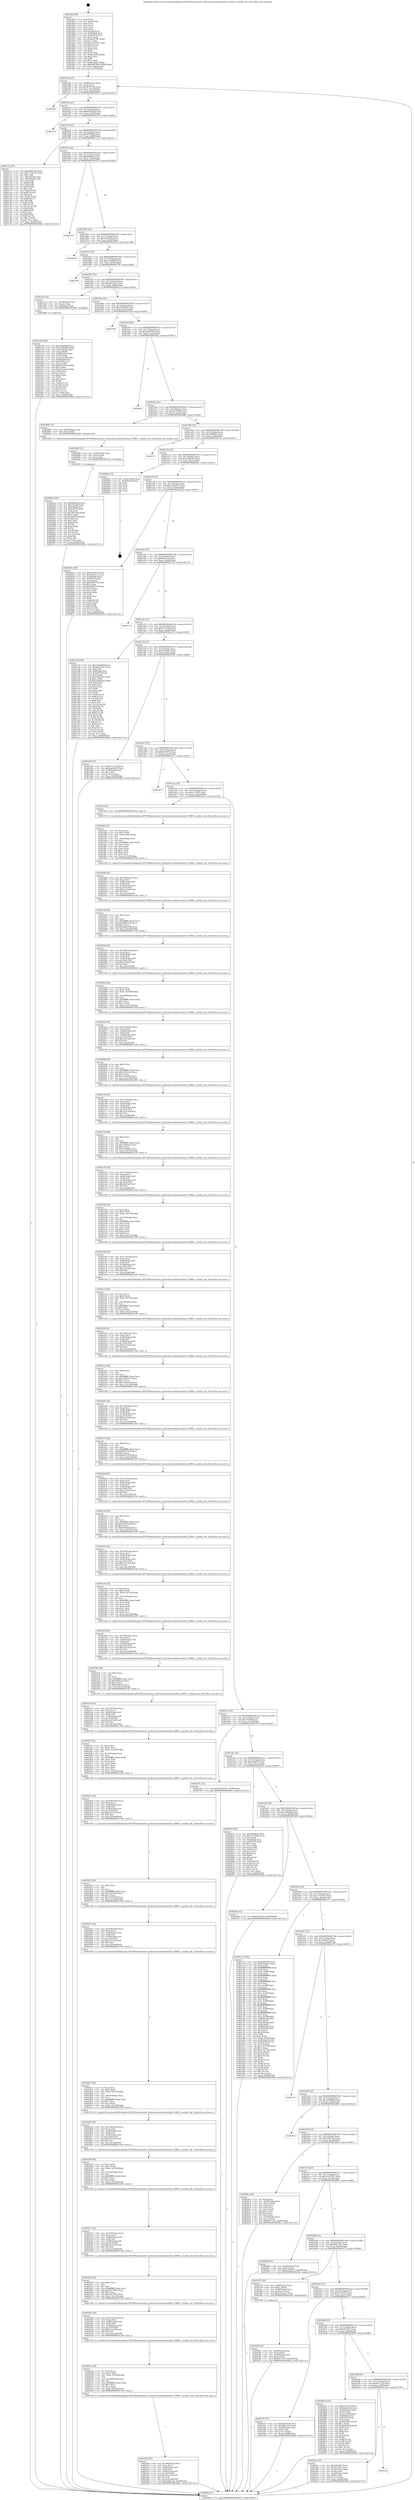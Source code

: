 digraph "0x4018a0" {
  label = "0x4018a0 (/mnt/c/Users/mathe/Desktop/tcc/POCII/binaries/extr_hashcatsrcmodulesmodule_03800.c_module_init_Final-ollvm.out::main(0))"
  labelloc = "t"
  node[shape=record]

  Entry [label="",width=0.3,height=0.3,shape=circle,fillcolor=black,style=filled]
  "0x401903" [label="{
     0x401903 [23]\l
     | [instrs]\l
     &nbsp;&nbsp;0x401903 \<+3\>: mov -0x68(%rbp),%eax\l
     &nbsp;&nbsp;0x401906 \<+2\>: mov %eax,%ecx\l
     &nbsp;&nbsp;0x401908 \<+6\>: sub $0x86751780,%ecx\l
     &nbsp;&nbsp;0x40190e \<+3\>: mov %eax,-0x7c(%rbp)\l
     &nbsp;&nbsp;0x401911 \<+3\>: mov %ecx,-0x80(%rbp)\l
     &nbsp;&nbsp;0x401914 \<+6\>: je 0000000000402997 \<main+0x10f7\>\l
  }"]
  "0x402997" [label="{
     0x402997\l
  }", style=dashed]
  "0x40191a" [label="{
     0x40191a [25]\l
     | [instrs]\l
     &nbsp;&nbsp;0x40191a \<+5\>: jmp 000000000040191f \<main+0x7f\>\l
     &nbsp;&nbsp;0x40191f \<+3\>: mov -0x7c(%rbp),%eax\l
     &nbsp;&nbsp;0x401922 \<+5\>: sub $0x8dd19d78,%eax\l
     &nbsp;&nbsp;0x401927 \<+6\>: mov %eax,-0x84(%rbp)\l
     &nbsp;&nbsp;0x40192d \<+6\>: je 0000000000401d74 \<main+0x4d4\>\l
  }"]
  Exit [label="",width=0.3,height=0.3,shape=circle,fillcolor=black,style=filled,peripheries=2]
  "0x401d74" [label="{
     0x401d74\l
  }", style=dashed]
  "0x401933" [label="{
     0x401933 [25]\l
     | [instrs]\l
     &nbsp;&nbsp;0x401933 \<+5\>: jmp 0000000000401938 \<main+0x98\>\l
     &nbsp;&nbsp;0x401938 \<+3\>: mov -0x7c(%rbp),%eax\l
     &nbsp;&nbsp;0x40193b \<+5\>: sub $0x9487f6fa,%eax\l
     &nbsp;&nbsp;0x401940 \<+6\>: mov %eax,-0x88(%rbp)\l
     &nbsp;&nbsp;0x401946 \<+6\>: je 0000000000401c12 \<main+0x372\>\l
  }"]
  "0x4026a3" [label="{
     0x4026a3 [94]\l
     | [instrs]\l
     &nbsp;&nbsp;0x4026a3 \<+5\>: mov $0x9fb84efa,%ecx\l
     &nbsp;&nbsp;0x4026a8 \<+5\>: mov $0x7fca06f,%edx\l
     &nbsp;&nbsp;0x4026ad \<+7\>: mov 0x4050a8,%esi\l
     &nbsp;&nbsp;0x4026b4 \<+8\>: mov 0x405070,%r8d\l
     &nbsp;&nbsp;0x4026bc \<+3\>: mov %esi,%r9d\l
     &nbsp;&nbsp;0x4026bf \<+7\>: sub $0x226724ef,%r9d\l
     &nbsp;&nbsp;0x4026c6 \<+4\>: sub $0x1,%r9d\l
     &nbsp;&nbsp;0x4026ca \<+7\>: add $0x226724ef,%r9d\l
     &nbsp;&nbsp;0x4026d1 \<+4\>: imul %r9d,%esi\l
     &nbsp;&nbsp;0x4026d5 \<+3\>: and $0x1,%esi\l
     &nbsp;&nbsp;0x4026d8 \<+3\>: cmp $0x0,%esi\l
     &nbsp;&nbsp;0x4026db \<+4\>: sete %r10b\l
     &nbsp;&nbsp;0x4026df \<+4\>: cmp $0xa,%r8d\l
     &nbsp;&nbsp;0x4026e3 \<+4\>: setl %r11b\l
     &nbsp;&nbsp;0x4026e7 \<+3\>: mov %r10b,%bl\l
     &nbsp;&nbsp;0x4026ea \<+3\>: and %r11b,%bl\l
     &nbsp;&nbsp;0x4026ed \<+3\>: xor %r11b,%r10b\l
     &nbsp;&nbsp;0x4026f0 \<+3\>: or %r10b,%bl\l
     &nbsp;&nbsp;0x4026f3 \<+3\>: test $0x1,%bl\l
     &nbsp;&nbsp;0x4026f6 \<+3\>: cmovne %edx,%ecx\l
     &nbsp;&nbsp;0x4026f9 \<+3\>: mov %ecx,-0x68(%rbp)\l
     &nbsp;&nbsp;0x4026fc \<+5\>: jmp 00000000004029ba \<main+0x111a\>\l
  }"]
  "0x401c12" [label="{
     0x401c12 [97]\l
     | [instrs]\l
     &nbsp;&nbsp;0x401c12 \<+5\>: mov $0xabb4f334,%eax\l
     &nbsp;&nbsp;0x401c17 \<+5\>: mov $0x171b4747,%ecx\l
     &nbsp;&nbsp;0x401c1c \<+2\>: mov $0x1,%dl\l
     &nbsp;&nbsp;0x401c1e \<+4\>: mov -0x62(%rbp),%sil\l
     &nbsp;&nbsp;0x401c22 \<+4\>: mov -0x61(%rbp),%dil\l
     &nbsp;&nbsp;0x401c26 \<+3\>: mov %sil,%r8b\l
     &nbsp;&nbsp;0x401c29 \<+4\>: xor $0xff,%r8b\l
     &nbsp;&nbsp;0x401c2d \<+3\>: mov %dil,%r9b\l
     &nbsp;&nbsp;0x401c30 \<+4\>: xor $0xff,%r9b\l
     &nbsp;&nbsp;0x401c34 \<+3\>: xor $0x1,%dl\l
     &nbsp;&nbsp;0x401c37 \<+3\>: mov %r8b,%r10b\l
     &nbsp;&nbsp;0x401c3a \<+4\>: and $0xff,%r10b\l
     &nbsp;&nbsp;0x401c3e \<+3\>: and %dl,%sil\l
     &nbsp;&nbsp;0x401c41 \<+3\>: mov %r9b,%r11b\l
     &nbsp;&nbsp;0x401c44 \<+4\>: and $0xff,%r11b\l
     &nbsp;&nbsp;0x401c48 \<+3\>: and %dl,%dil\l
     &nbsp;&nbsp;0x401c4b \<+3\>: or %sil,%r10b\l
     &nbsp;&nbsp;0x401c4e \<+3\>: or %dil,%r11b\l
     &nbsp;&nbsp;0x401c51 \<+3\>: xor %r11b,%r10b\l
     &nbsp;&nbsp;0x401c54 \<+3\>: or %r9b,%r8b\l
     &nbsp;&nbsp;0x401c57 \<+4\>: xor $0xff,%r8b\l
     &nbsp;&nbsp;0x401c5b \<+3\>: or $0x1,%dl\l
     &nbsp;&nbsp;0x401c5e \<+3\>: and %dl,%r8b\l
     &nbsp;&nbsp;0x401c61 \<+3\>: or %r8b,%r10b\l
     &nbsp;&nbsp;0x401c64 \<+4\>: test $0x1,%r10b\l
     &nbsp;&nbsp;0x401c68 \<+3\>: cmovne %ecx,%eax\l
     &nbsp;&nbsp;0x401c6b \<+3\>: mov %eax,-0x68(%rbp)\l
     &nbsp;&nbsp;0x401c6e \<+5\>: jmp 00000000004029ba \<main+0x111a\>\l
  }"]
  "0x40194c" [label="{
     0x40194c [25]\l
     | [instrs]\l
     &nbsp;&nbsp;0x40194c \<+5\>: jmp 0000000000401951 \<main+0xb1\>\l
     &nbsp;&nbsp;0x401951 \<+3\>: mov -0x7c(%rbp),%eax\l
     &nbsp;&nbsp;0x401954 \<+5\>: sub $0x9fb84efa,%eax\l
     &nbsp;&nbsp;0x401959 \<+6\>: mov %eax,-0x8c(%rbp)\l
     &nbsp;&nbsp;0x40195f \<+6\>: je 0000000000402970 \<main+0x10d0\>\l
  }"]
  "0x4029ba" [label="{
     0x4029ba [5]\l
     | [instrs]\l
     &nbsp;&nbsp;0x4029ba \<+5\>: jmp 0000000000401903 \<main+0x63\>\l
  }"]
  "0x4018a0" [label="{
     0x4018a0 [99]\l
     | [instrs]\l
     &nbsp;&nbsp;0x4018a0 \<+1\>: push %rbp\l
     &nbsp;&nbsp;0x4018a1 \<+3\>: mov %rsp,%rbp\l
     &nbsp;&nbsp;0x4018a4 \<+2\>: push %r15\l
     &nbsp;&nbsp;0x4018a6 \<+2\>: push %r14\l
     &nbsp;&nbsp;0x4018a8 \<+2\>: push %r12\l
     &nbsp;&nbsp;0x4018aa \<+1\>: push %rbx\l
     &nbsp;&nbsp;0x4018ab \<+7\>: sub $0x160,%rsp\l
     &nbsp;&nbsp;0x4018b2 \<+7\>: mov 0x4050a8,%eax\l
     &nbsp;&nbsp;0x4018b9 \<+7\>: mov 0x405070,%ecx\l
     &nbsp;&nbsp;0x4018c0 \<+2\>: mov %eax,%edx\l
     &nbsp;&nbsp;0x4018c2 \<+6\>: sub $0xace0738c,%edx\l
     &nbsp;&nbsp;0x4018c8 \<+3\>: sub $0x1,%edx\l
     &nbsp;&nbsp;0x4018cb \<+6\>: add $0xace0738c,%edx\l
     &nbsp;&nbsp;0x4018d1 \<+3\>: imul %edx,%eax\l
     &nbsp;&nbsp;0x4018d4 \<+3\>: and $0x1,%eax\l
     &nbsp;&nbsp;0x4018d7 \<+3\>: cmp $0x0,%eax\l
     &nbsp;&nbsp;0x4018da \<+4\>: sete %r8b\l
     &nbsp;&nbsp;0x4018de \<+4\>: and $0x1,%r8b\l
     &nbsp;&nbsp;0x4018e2 \<+4\>: mov %r8b,-0x62(%rbp)\l
     &nbsp;&nbsp;0x4018e6 \<+3\>: cmp $0xa,%ecx\l
     &nbsp;&nbsp;0x4018e9 \<+4\>: setl %r8b\l
     &nbsp;&nbsp;0x4018ed \<+4\>: and $0x1,%r8b\l
     &nbsp;&nbsp;0x4018f1 \<+4\>: mov %r8b,-0x61(%rbp)\l
     &nbsp;&nbsp;0x4018f5 \<+7\>: movl $0x9487f6fa,-0x68(%rbp)\l
     &nbsp;&nbsp;0x4018fc \<+3\>: mov %edi,-0x6c(%rbp)\l
     &nbsp;&nbsp;0x4018ff \<+4\>: mov %rsi,-0x78(%rbp)\l
  }"]
  "0x402694" [label="{
     0x402694 [15]\l
     | [instrs]\l
     &nbsp;&nbsp;0x402694 \<+4\>: mov -0x40(%rbp),%rax\l
     &nbsp;&nbsp;0x402698 \<+3\>: mov (%rax),%rax\l
     &nbsp;&nbsp;0x40269b \<+3\>: mov %rax,%rdi\l
     &nbsp;&nbsp;0x40269e \<+5\>: call 0000000000401030 \<free@plt\>\l
     | [calls]\l
     &nbsp;&nbsp;0x401030 \{1\} (unknown)\l
  }"]
  "0x402970" [label="{
     0x402970\l
  }", style=dashed]
  "0x401965" [label="{
     0x401965 [25]\l
     | [instrs]\l
     &nbsp;&nbsp;0x401965 \<+5\>: jmp 000000000040196a \<main+0xca\>\l
     &nbsp;&nbsp;0x40196a \<+3\>: mov -0x7c(%rbp),%eax\l
     &nbsp;&nbsp;0x40196d \<+5\>: sub $0xa0c4675f,%eax\l
     &nbsp;&nbsp;0x401972 \<+6\>: mov %eax,-0x90(%rbp)\l
     &nbsp;&nbsp;0x401978 \<+6\>: je 00000000004029a8 \<main+0x1108\>\l
  }"]
  "0x4025da" [label="{
     0x4025da [52]\l
     | [instrs]\l
     &nbsp;&nbsp;0x4025da \<+6\>: mov -0x164(%rbp),%ecx\l
     &nbsp;&nbsp;0x4025e0 \<+3\>: imul %eax,%ecx\l
     &nbsp;&nbsp;0x4025e3 \<+4\>: mov -0x40(%rbp),%r8\l
     &nbsp;&nbsp;0x4025e7 \<+3\>: mov (%r8),%r8\l
     &nbsp;&nbsp;0x4025ea \<+4\>: mov -0x38(%rbp),%r9\l
     &nbsp;&nbsp;0x4025ee \<+3\>: movslq (%r9),%r9\l
     &nbsp;&nbsp;0x4025f1 \<+7\>: imul $0x1e0,%r9,%r9\l
     &nbsp;&nbsp;0x4025f8 \<+3\>: add %r9,%r8\l
     &nbsp;&nbsp;0x4025fb \<+7\>: mov %ecx,0x1d8(%r8)\l
     &nbsp;&nbsp;0x402602 \<+7\>: movl $0x456b1c0c,-0x68(%rbp)\l
     &nbsp;&nbsp;0x402609 \<+5\>: jmp 00000000004029ba \<main+0x111a\>\l
  }"]
  "0x4029a8" [label="{
     0x4029a8\l
  }", style=dashed]
  "0x40197e" [label="{
     0x40197e [25]\l
     | [instrs]\l
     &nbsp;&nbsp;0x40197e \<+5\>: jmp 0000000000401983 \<main+0xe3\>\l
     &nbsp;&nbsp;0x401983 \<+3\>: mov -0x7c(%rbp),%eax\l
     &nbsp;&nbsp;0x401986 \<+5\>: sub $0xa14602f9,%eax\l
     &nbsp;&nbsp;0x40198b \<+6\>: mov %eax,-0x94(%rbp)\l
     &nbsp;&nbsp;0x401991 \<+6\>: je 000000000040279f \<main+0xeff\>\l
  }"]
  "0x4025ae" [label="{
     0x4025ae [44]\l
     | [instrs]\l
     &nbsp;&nbsp;0x4025ae \<+2\>: xor %ecx,%ecx\l
     &nbsp;&nbsp;0x4025b0 \<+5\>: mov $0x2,%edx\l
     &nbsp;&nbsp;0x4025b5 \<+6\>: mov %edx,-0x160(%rbp)\l
     &nbsp;&nbsp;0x4025bb \<+1\>: cltd\l
     &nbsp;&nbsp;0x4025bc \<+6\>: mov -0x160(%rbp),%esi\l
     &nbsp;&nbsp;0x4025c2 \<+2\>: idiv %esi\l
     &nbsp;&nbsp;0x4025c4 \<+6\>: imul $0xfffffffe,%edx,%edx\l
     &nbsp;&nbsp;0x4025ca \<+3\>: sub $0x1,%ecx\l
     &nbsp;&nbsp;0x4025cd \<+2\>: sub %ecx,%edx\l
     &nbsp;&nbsp;0x4025cf \<+6\>: mov %edx,-0x164(%rbp)\l
     &nbsp;&nbsp;0x4025d5 \<+5\>: call 0000000000401160 \<next_i\>\l
     | [calls]\l
     &nbsp;&nbsp;0x401160 \{1\} (/mnt/c/Users/mathe/Desktop/tcc/POCII/binaries/extr_hashcatsrcmodulesmodule_03800.c_module_init_Final-ollvm.out::next_i)\l
  }"]
  "0x40279f" [label="{
     0x40279f\l
  }", style=dashed]
  "0x401997" [label="{
     0x401997 [25]\l
     | [instrs]\l
     &nbsp;&nbsp;0x401997 \<+5\>: jmp 000000000040199c \<main+0xfc\>\l
     &nbsp;&nbsp;0x40199c \<+3\>: mov -0x7c(%rbp),%eax\l
     &nbsp;&nbsp;0x40199f \<+5\>: sub $0xa601c4a7,%eax\l
     &nbsp;&nbsp;0x4019a4 \<+6\>: mov %eax,-0x98(%rbp)\l
     &nbsp;&nbsp;0x4019aa \<+6\>: je 0000000000401ecf \<main+0x62f\>\l
  }"]
  "0x402581" [label="{
     0x402581 [45]\l
     | [instrs]\l
     &nbsp;&nbsp;0x402581 \<+6\>: mov -0x15c(%rbp),%ecx\l
     &nbsp;&nbsp;0x402587 \<+3\>: imul %eax,%ecx\l
     &nbsp;&nbsp;0x40258a \<+4\>: mov -0x40(%rbp),%r8\l
     &nbsp;&nbsp;0x40258e \<+3\>: mov (%r8),%r8\l
     &nbsp;&nbsp;0x402591 \<+4\>: mov -0x38(%rbp),%r9\l
     &nbsp;&nbsp;0x402595 \<+3\>: movslq (%r9),%r9\l
     &nbsp;&nbsp;0x402598 \<+7\>: imul $0x1e0,%r9,%r9\l
     &nbsp;&nbsp;0x40259f \<+3\>: add %r9,%r8\l
     &nbsp;&nbsp;0x4025a2 \<+7\>: mov %ecx,0x1d4(%r8)\l
     &nbsp;&nbsp;0x4025a9 \<+5\>: call 0000000000401160 \<next_i\>\l
     | [calls]\l
     &nbsp;&nbsp;0x401160 \{1\} (/mnt/c/Users/mathe/Desktop/tcc/POCII/binaries/extr_hashcatsrcmodulesmodule_03800.c_module_init_Final-ollvm.out::next_i)\l
  }"]
  "0x401ecf" [label="{
     0x401ecf [16]\l
     | [instrs]\l
     &nbsp;&nbsp;0x401ecf \<+4\>: mov -0x58(%rbp),%rax\l
     &nbsp;&nbsp;0x401ed3 \<+3\>: mov (%rax),%rax\l
     &nbsp;&nbsp;0x401ed6 \<+4\>: mov 0x8(%rax),%rdi\l
     &nbsp;&nbsp;0x401eda \<+5\>: call 0000000000401060 \<atoi@plt\>\l
     | [calls]\l
     &nbsp;&nbsp;0x401060 \{1\} (unknown)\l
  }"]
  "0x4019b0" [label="{
     0x4019b0 [25]\l
     | [instrs]\l
     &nbsp;&nbsp;0x4019b0 \<+5\>: jmp 00000000004019b5 \<main+0x115\>\l
     &nbsp;&nbsp;0x4019b5 \<+3\>: mov -0x7c(%rbp),%eax\l
     &nbsp;&nbsp;0x4019b8 \<+5\>: sub $0xa6307be0,%eax\l
     &nbsp;&nbsp;0x4019bd \<+6\>: mov %eax,-0x9c(%rbp)\l
     &nbsp;&nbsp;0x4019c3 \<+6\>: je 000000000040270d \<main+0xe6d\>\l
  }"]
  "0x402559" [label="{
     0x402559 [40]\l
     | [instrs]\l
     &nbsp;&nbsp;0x402559 \<+5\>: mov $0x2,%ecx\l
     &nbsp;&nbsp;0x40255e \<+1\>: cltd\l
     &nbsp;&nbsp;0x40255f \<+2\>: idiv %ecx\l
     &nbsp;&nbsp;0x402561 \<+6\>: imul $0xfffffffe,%edx,%ecx\l
     &nbsp;&nbsp;0x402567 \<+6\>: add $0x5b273052,%ecx\l
     &nbsp;&nbsp;0x40256d \<+3\>: add $0x1,%ecx\l
     &nbsp;&nbsp;0x402570 \<+6\>: sub $0x5b273052,%ecx\l
     &nbsp;&nbsp;0x402576 \<+6\>: mov %ecx,-0x15c(%rbp)\l
     &nbsp;&nbsp;0x40257c \<+5\>: call 0000000000401160 \<next_i\>\l
     | [calls]\l
     &nbsp;&nbsp;0x401160 \{1\} (/mnt/c/Users/mathe/Desktop/tcc/POCII/binaries/extr_hashcatsrcmodulesmodule_03800.c_module_init_Final-ollvm.out::next_i)\l
  }"]
  "0x40270d" [label="{
     0x40270d\l
  }", style=dashed]
  "0x4019c9" [label="{
     0x4019c9 [25]\l
     | [instrs]\l
     &nbsp;&nbsp;0x4019c9 \<+5\>: jmp 00000000004019ce \<main+0x12e\>\l
     &nbsp;&nbsp;0x4019ce \<+3\>: mov -0x7c(%rbp),%eax\l
     &nbsp;&nbsp;0x4019d1 \<+5\>: sub $0xabb4f334,%eax\l
     &nbsp;&nbsp;0x4019d6 \<+6\>: mov %eax,-0xa0(%rbp)\l
     &nbsp;&nbsp;0x4019dc \<+6\>: je 00000000004028ec \<main+0x104c\>\l
  }"]
  "0x40252c" [label="{
     0x40252c [45]\l
     | [instrs]\l
     &nbsp;&nbsp;0x40252c \<+6\>: mov -0x158(%rbp),%ecx\l
     &nbsp;&nbsp;0x402532 \<+3\>: imul %eax,%ecx\l
     &nbsp;&nbsp;0x402535 \<+4\>: mov -0x40(%rbp),%r8\l
     &nbsp;&nbsp;0x402539 \<+3\>: mov (%r8),%r8\l
     &nbsp;&nbsp;0x40253c \<+4\>: mov -0x38(%rbp),%r9\l
     &nbsp;&nbsp;0x402540 \<+3\>: movslq (%r9),%r9\l
     &nbsp;&nbsp;0x402543 \<+7\>: imul $0x1e0,%r9,%r9\l
     &nbsp;&nbsp;0x40254a \<+3\>: add %r9,%r8\l
     &nbsp;&nbsp;0x40254d \<+7\>: mov %ecx,0x1d0(%r8)\l
     &nbsp;&nbsp;0x402554 \<+5\>: call 0000000000401160 \<next_i\>\l
     | [calls]\l
     &nbsp;&nbsp;0x401160 \{1\} (/mnt/c/Users/mathe/Desktop/tcc/POCII/binaries/extr_hashcatsrcmodulesmodule_03800.c_module_init_Final-ollvm.out::next_i)\l
  }"]
  "0x4028ec" [label="{
     0x4028ec\l
  }", style=dashed]
  "0x4019e2" [label="{
     0x4019e2 [25]\l
     | [instrs]\l
     &nbsp;&nbsp;0x4019e2 \<+5\>: jmp 00000000004019e7 \<main+0x147\>\l
     &nbsp;&nbsp;0x4019e7 \<+3\>: mov -0x7c(%rbp),%eax\l
     &nbsp;&nbsp;0x4019ea \<+5\>: sub $0xc0c74044,%eax\l
     &nbsp;&nbsp;0x4019ef \<+6\>: mov %eax,-0xa4(%rbp)\l
     &nbsp;&nbsp;0x4019f5 \<+6\>: je 0000000000402688 \<main+0xde8\>\l
  }"]
  "0x402500" [label="{
     0x402500 [44]\l
     | [instrs]\l
     &nbsp;&nbsp;0x402500 \<+2\>: xor %ecx,%ecx\l
     &nbsp;&nbsp;0x402502 \<+5\>: mov $0x2,%edx\l
     &nbsp;&nbsp;0x402507 \<+6\>: mov %edx,-0x154(%rbp)\l
     &nbsp;&nbsp;0x40250d \<+1\>: cltd\l
     &nbsp;&nbsp;0x40250e \<+6\>: mov -0x154(%rbp),%esi\l
     &nbsp;&nbsp;0x402514 \<+2\>: idiv %esi\l
     &nbsp;&nbsp;0x402516 \<+6\>: imul $0xfffffffe,%edx,%edx\l
     &nbsp;&nbsp;0x40251c \<+3\>: sub $0x1,%ecx\l
     &nbsp;&nbsp;0x40251f \<+2\>: sub %ecx,%edx\l
     &nbsp;&nbsp;0x402521 \<+6\>: mov %edx,-0x158(%rbp)\l
     &nbsp;&nbsp;0x402527 \<+5\>: call 0000000000401160 \<next_i\>\l
     | [calls]\l
     &nbsp;&nbsp;0x401160 \{1\} (/mnt/c/Users/mathe/Desktop/tcc/POCII/binaries/extr_hashcatsrcmodulesmodule_03800.c_module_init_Final-ollvm.out::next_i)\l
  }"]
  "0x402688" [label="{
     0x402688 [12]\l
     | [instrs]\l
     &nbsp;&nbsp;0x402688 \<+4\>: mov -0x40(%rbp),%rax\l
     &nbsp;&nbsp;0x40268c \<+3\>: mov (%rax),%rdi\l
     &nbsp;&nbsp;0x40268f \<+5\>: call 0000000000401400 \<module_init\>\l
     | [calls]\l
     &nbsp;&nbsp;0x401400 \{1\} (/mnt/c/Users/mathe/Desktop/tcc/POCII/binaries/extr_hashcatsrcmodulesmodule_03800.c_module_init_Final-ollvm.out::module_init)\l
  }"]
  "0x4019fb" [label="{
     0x4019fb [25]\l
     | [instrs]\l
     &nbsp;&nbsp;0x4019fb \<+5\>: jmp 0000000000401a00 \<main+0x160\>\l
     &nbsp;&nbsp;0x401a00 \<+3\>: mov -0x7c(%rbp),%eax\l
     &nbsp;&nbsp;0x401a03 \<+5\>: sub $0xc6f48b43,%eax\l
     &nbsp;&nbsp;0x401a08 \<+6\>: mov %eax,-0xa8(%rbp)\l
     &nbsp;&nbsp;0x401a0e \<+6\>: je 00000000004027fc \<main+0xf5c\>\l
  }"]
  "0x4024d3" [label="{
     0x4024d3 [45]\l
     | [instrs]\l
     &nbsp;&nbsp;0x4024d3 \<+6\>: mov -0x150(%rbp),%ecx\l
     &nbsp;&nbsp;0x4024d9 \<+3\>: imul %eax,%ecx\l
     &nbsp;&nbsp;0x4024dc \<+4\>: mov -0x40(%rbp),%r8\l
     &nbsp;&nbsp;0x4024e0 \<+3\>: mov (%r8),%r8\l
     &nbsp;&nbsp;0x4024e3 \<+4\>: mov -0x38(%rbp),%r9\l
     &nbsp;&nbsp;0x4024e7 \<+3\>: movslq (%r9),%r9\l
     &nbsp;&nbsp;0x4024ea \<+7\>: imul $0x1e0,%r9,%r9\l
     &nbsp;&nbsp;0x4024f1 \<+3\>: add %r9,%r8\l
     &nbsp;&nbsp;0x4024f4 \<+7\>: mov %ecx,0x198(%r8)\l
     &nbsp;&nbsp;0x4024fb \<+5\>: call 0000000000401160 \<next_i\>\l
     | [calls]\l
     &nbsp;&nbsp;0x401160 \{1\} (/mnt/c/Users/mathe/Desktop/tcc/POCII/binaries/extr_hashcatsrcmodulesmodule_03800.c_module_init_Final-ollvm.out::next_i)\l
  }"]
  "0x4027fc" [label="{
     0x4027fc\l
  }", style=dashed]
  "0x401a14" [label="{
     0x401a14 [25]\l
     | [instrs]\l
     &nbsp;&nbsp;0x401a14 \<+5\>: jmp 0000000000401a19 \<main+0x179\>\l
     &nbsp;&nbsp;0x401a19 \<+3\>: mov -0x7c(%rbp),%eax\l
     &nbsp;&nbsp;0x401a1c \<+5\>: sub $0xda29a320,%eax\l
     &nbsp;&nbsp;0x401a21 \<+6\>: mov %eax,-0xac(%rbp)\l
     &nbsp;&nbsp;0x401a27 \<+6\>: je 00000000004028dc \<main+0x103c\>\l
  }"]
  "0x4024a7" [label="{
     0x4024a7 [44]\l
     | [instrs]\l
     &nbsp;&nbsp;0x4024a7 \<+2\>: xor %ecx,%ecx\l
     &nbsp;&nbsp;0x4024a9 \<+5\>: mov $0x2,%edx\l
     &nbsp;&nbsp;0x4024ae \<+6\>: mov %edx,-0x14c(%rbp)\l
     &nbsp;&nbsp;0x4024b4 \<+1\>: cltd\l
     &nbsp;&nbsp;0x4024b5 \<+6\>: mov -0x14c(%rbp),%esi\l
     &nbsp;&nbsp;0x4024bb \<+2\>: idiv %esi\l
     &nbsp;&nbsp;0x4024bd \<+6\>: imul $0xfffffffe,%edx,%edx\l
     &nbsp;&nbsp;0x4024c3 \<+3\>: sub $0x1,%ecx\l
     &nbsp;&nbsp;0x4024c6 \<+2\>: sub %ecx,%edx\l
     &nbsp;&nbsp;0x4024c8 \<+6\>: mov %edx,-0x150(%rbp)\l
     &nbsp;&nbsp;0x4024ce \<+5\>: call 0000000000401160 \<next_i\>\l
     | [calls]\l
     &nbsp;&nbsp;0x401160 \{1\} (/mnt/c/Users/mathe/Desktop/tcc/POCII/binaries/extr_hashcatsrcmodulesmodule_03800.c_module_init_Final-ollvm.out::next_i)\l
  }"]
  "0x4028dc" [label="{
     0x4028dc [16]\l
     | [instrs]\l
     &nbsp;&nbsp;0x4028dc \<+3\>: mov -0x24(%rbp),%eax\l
     &nbsp;&nbsp;0x4028df \<+4\>: lea -0x20(%rbp),%rsp\l
     &nbsp;&nbsp;0x4028e3 \<+1\>: pop %rbx\l
     &nbsp;&nbsp;0x4028e4 \<+2\>: pop %r12\l
     &nbsp;&nbsp;0x4028e6 \<+2\>: pop %r14\l
     &nbsp;&nbsp;0x4028e8 \<+2\>: pop %r15\l
     &nbsp;&nbsp;0x4028ea \<+1\>: pop %rbp\l
     &nbsp;&nbsp;0x4028eb \<+1\>: ret\l
  }"]
  "0x401a2d" [label="{
     0x401a2d [25]\l
     | [instrs]\l
     &nbsp;&nbsp;0x401a2d \<+5\>: jmp 0000000000401a32 \<main+0x192\>\l
     &nbsp;&nbsp;0x401a32 \<+3\>: mov -0x7c(%rbp),%eax\l
     &nbsp;&nbsp;0x401a35 \<+5\>: sub $0xec5d2277,%eax\l
     &nbsp;&nbsp;0x401a3a \<+6\>: mov %eax,-0xb0(%rbp)\l
     &nbsp;&nbsp;0x401a40 \<+6\>: je 000000000040281e \<main+0xf7e\>\l
  }"]
  "0x40247a" [label="{
     0x40247a [45]\l
     | [instrs]\l
     &nbsp;&nbsp;0x40247a \<+6\>: mov -0x148(%rbp),%ecx\l
     &nbsp;&nbsp;0x402480 \<+3\>: imul %eax,%ecx\l
     &nbsp;&nbsp;0x402483 \<+4\>: mov -0x40(%rbp),%r8\l
     &nbsp;&nbsp;0x402487 \<+3\>: mov (%r8),%r8\l
     &nbsp;&nbsp;0x40248a \<+4\>: mov -0x38(%rbp),%r9\l
     &nbsp;&nbsp;0x40248e \<+3\>: movslq (%r9),%r9\l
     &nbsp;&nbsp;0x402491 \<+7\>: imul $0x1e0,%r9,%r9\l
     &nbsp;&nbsp;0x402498 \<+3\>: add %r9,%r8\l
     &nbsp;&nbsp;0x40249b \<+7\>: mov %ecx,0x194(%r8)\l
     &nbsp;&nbsp;0x4024a2 \<+5\>: call 0000000000401160 \<next_i\>\l
     | [calls]\l
     &nbsp;&nbsp;0x401160 \{1\} (/mnt/c/Users/mathe/Desktop/tcc/POCII/binaries/extr_hashcatsrcmodulesmodule_03800.c_module_init_Final-ollvm.out::next_i)\l
  }"]
  "0x40281e" [label="{
     0x40281e [88]\l
     | [instrs]\l
     &nbsp;&nbsp;0x40281e \<+5\>: mov $0xa0c4675f,%eax\l
     &nbsp;&nbsp;0x402823 \<+5\>: mov $0x62fc97f1,%ecx\l
     &nbsp;&nbsp;0x402828 \<+7\>: mov 0x4050a8,%edx\l
     &nbsp;&nbsp;0x40282f \<+7\>: mov 0x405070,%esi\l
     &nbsp;&nbsp;0x402836 \<+2\>: mov %edx,%edi\l
     &nbsp;&nbsp;0x402838 \<+6\>: add $0x95f82779,%edi\l
     &nbsp;&nbsp;0x40283e \<+3\>: sub $0x1,%edi\l
     &nbsp;&nbsp;0x402841 \<+6\>: sub $0x95f82779,%edi\l
     &nbsp;&nbsp;0x402847 \<+3\>: imul %edi,%edx\l
     &nbsp;&nbsp;0x40284a \<+3\>: and $0x1,%edx\l
     &nbsp;&nbsp;0x40284d \<+3\>: cmp $0x0,%edx\l
     &nbsp;&nbsp;0x402850 \<+4\>: sete %r8b\l
     &nbsp;&nbsp;0x402854 \<+3\>: cmp $0xa,%esi\l
     &nbsp;&nbsp;0x402857 \<+4\>: setl %r9b\l
     &nbsp;&nbsp;0x40285b \<+3\>: mov %r8b,%r10b\l
     &nbsp;&nbsp;0x40285e \<+3\>: and %r9b,%r10b\l
     &nbsp;&nbsp;0x402861 \<+3\>: xor %r9b,%r8b\l
     &nbsp;&nbsp;0x402864 \<+3\>: or %r8b,%r10b\l
     &nbsp;&nbsp;0x402867 \<+4\>: test $0x1,%r10b\l
     &nbsp;&nbsp;0x40286b \<+3\>: cmovne %ecx,%eax\l
     &nbsp;&nbsp;0x40286e \<+3\>: mov %eax,-0x68(%rbp)\l
     &nbsp;&nbsp;0x402871 \<+5\>: jmp 00000000004029ba \<main+0x111a\>\l
  }"]
  "0x401a46" [label="{
     0x401a46 [25]\l
     | [instrs]\l
     &nbsp;&nbsp;0x401a46 \<+5\>: jmp 0000000000401a4b \<main+0x1ab\>\l
     &nbsp;&nbsp;0x401a4b \<+3\>: mov -0x7c(%rbp),%eax\l
     &nbsp;&nbsp;0x401a4e \<+5\>: sub $0xf00c51a3,%eax\l
     &nbsp;&nbsp;0x401a53 \<+6\>: mov %eax,-0xb4(%rbp)\l
     &nbsp;&nbsp;0x401a59 \<+6\>: je 0000000000402719 \<main+0xe79\>\l
  }"]
  "0x402452" [label="{
     0x402452 [40]\l
     | [instrs]\l
     &nbsp;&nbsp;0x402452 \<+5\>: mov $0x2,%ecx\l
     &nbsp;&nbsp;0x402457 \<+1\>: cltd\l
     &nbsp;&nbsp;0x402458 \<+2\>: idiv %ecx\l
     &nbsp;&nbsp;0x40245a \<+6\>: imul $0xfffffffe,%edx,%ecx\l
     &nbsp;&nbsp;0x402460 \<+6\>: add $0x37b70244,%ecx\l
     &nbsp;&nbsp;0x402466 \<+3\>: add $0x1,%ecx\l
     &nbsp;&nbsp;0x402469 \<+6\>: sub $0x37b70244,%ecx\l
     &nbsp;&nbsp;0x40246f \<+6\>: mov %ecx,-0x148(%rbp)\l
     &nbsp;&nbsp;0x402475 \<+5\>: call 0000000000401160 \<next_i\>\l
     | [calls]\l
     &nbsp;&nbsp;0x401160 \{1\} (/mnt/c/Users/mathe/Desktop/tcc/POCII/binaries/extr_hashcatsrcmodulesmodule_03800.c_module_init_Final-ollvm.out::next_i)\l
  }"]
  "0x402719" [label="{
     0x402719\l
  }", style=dashed]
  "0x401a5f" [label="{
     0x401a5f [25]\l
     | [instrs]\l
     &nbsp;&nbsp;0x401a5f \<+5\>: jmp 0000000000401a64 \<main+0x1c4\>\l
     &nbsp;&nbsp;0x401a64 \<+3\>: mov -0x7c(%rbp),%eax\l
     &nbsp;&nbsp;0x401a67 \<+5\>: sub $0xf3717a39,%eax\l
     &nbsp;&nbsp;0x401a6c \<+6\>: mov %eax,-0xb8(%rbp)\l
     &nbsp;&nbsp;0x401a72 \<+6\>: je 0000000000401e3f \<main+0x59f\>\l
  }"]
  "0x402425" [label="{
     0x402425 [45]\l
     | [instrs]\l
     &nbsp;&nbsp;0x402425 \<+6\>: mov -0x144(%rbp),%ecx\l
     &nbsp;&nbsp;0x40242b \<+3\>: imul %eax,%ecx\l
     &nbsp;&nbsp;0x40242e \<+4\>: mov -0x40(%rbp),%r8\l
     &nbsp;&nbsp;0x402432 \<+3\>: mov (%r8),%r8\l
     &nbsp;&nbsp;0x402435 \<+4\>: mov -0x38(%rbp),%r9\l
     &nbsp;&nbsp;0x402439 \<+3\>: movslq (%r9),%r9\l
     &nbsp;&nbsp;0x40243c \<+7\>: imul $0x1e0,%r9,%r9\l
     &nbsp;&nbsp;0x402443 \<+3\>: add %r9,%r8\l
     &nbsp;&nbsp;0x402446 \<+7\>: mov %ecx,0x190(%r8)\l
     &nbsp;&nbsp;0x40244d \<+5\>: call 0000000000401160 \<next_i\>\l
     | [calls]\l
     &nbsp;&nbsp;0x401160 \{1\} (/mnt/c/Users/mathe/Desktop/tcc/POCII/binaries/extr_hashcatsrcmodulesmodule_03800.c_module_init_Final-ollvm.out::next_i)\l
  }"]
  "0x401e3f" [label="{
     0x401e3f [144]\l
     | [instrs]\l
     &nbsp;&nbsp;0x401e3f \<+5\>: mov $0x22e84b88,%eax\l
     &nbsp;&nbsp;0x401e44 \<+5\>: mov $0xa601c4a7,%ecx\l
     &nbsp;&nbsp;0x401e49 \<+2\>: mov $0x1,%dl\l
     &nbsp;&nbsp;0x401e4b \<+7\>: mov 0x4050a8,%esi\l
     &nbsp;&nbsp;0x401e52 \<+7\>: mov 0x405070,%edi\l
     &nbsp;&nbsp;0x401e59 \<+3\>: mov %esi,%r8d\l
     &nbsp;&nbsp;0x401e5c \<+7\>: sub $0x53b04243,%r8d\l
     &nbsp;&nbsp;0x401e63 \<+4\>: sub $0x1,%r8d\l
     &nbsp;&nbsp;0x401e67 \<+7\>: add $0x53b04243,%r8d\l
     &nbsp;&nbsp;0x401e6e \<+4\>: imul %r8d,%esi\l
     &nbsp;&nbsp;0x401e72 \<+3\>: and $0x1,%esi\l
     &nbsp;&nbsp;0x401e75 \<+3\>: cmp $0x0,%esi\l
     &nbsp;&nbsp;0x401e78 \<+4\>: sete %r9b\l
     &nbsp;&nbsp;0x401e7c \<+3\>: cmp $0xa,%edi\l
     &nbsp;&nbsp;0x401e7f \<+4\>: setl %r10b\l
     &nbsp;&nbsp;0x401e83 \<+3\>: mov %r9b,%r11b\l
     &nbsp;&nbsp;0x401e86 \<+4\>: xor $0xff,%r11b\l
     &nbsp;&nbsp;0x401e8a \<+3\>: mov %r10b,%bl\l
     &nbsp;&nbsp;0x401e8d \<+3\>: xor $0xff,%bl\l
     &nbsp;&nbsp;0x401e90 \<+3\>: xor $0x1,%dl\l
     &nbsp;&nbsp;0x401e93 \<+3\>: mov %r11b,%r14b\l
     &nbsp;&nbsp;0x401e96 \<+4\>: and $0xff,%r14b\l
     &nbsp;&nbsp;0x401e9a \<+3\>: and %dl,%r9b\l
     &nbsp;&nbsp;0x401e9d \<+3\>: mov %bl,%r15b\l
     &nbsp;&nbsp;0x401ea0 \<+4\>: and $0xff,%r15b\l
     &nbsp;&nbsp;0x401ea4 \<+3\>: and %dl,%r10b\l
     &nbsp;&nbsp;0x401ea7 \<+3\>: or %r9b,%r14b\l
     &nbsp;&nbsp;0x401eaa \<+3\>: or %r10b,%r15b\l
     &nbsp;&nbsp;0x401ead \<+3\>: xor %r15b,%r14b\l
     &nbsp;&nbsp;0x401eb0 \<+3\>: or %bl,%r11b\l
     &nbsp;&nbsp;0x401eb3 \<+4\>: xor $0xff,%r11b\l
     &nbsp;&nbsp;0x401eb7 \<+3\>: or $0x1,%dl\l
     &nbsp;&nbsp;0x401eba \<+3\>: and %dl,%r11b\l
     &nbsp;&nbsp;0x401ebd \<+3\>: or %r11b,%r14b\l
     &nbsp;&nbsp;0x401ec0 \<+4\>: test $0x1,%r14b\l
     &nbsp;&nbsp;0x401ec4 \<+3\>: cmovne %ecx,%eax\l
     &nbsp;&nbsp;0x401ec7 \<+3\>: mov %eax,-0x68(%rbp)\l
     &nbsp;&nbsp;0x401eca \<+5\>: jmp 00000000004029ba \<main+0x111a\>\l
  }"]
  "0x401a78" [label="{
     0x401a78 [25]\l
     | [instrs]\l
     &nbsp;&nbsp;0x401a78 \<+5\>: jmp 0000000000401a7d \<main+0x1dd\>\l
     &nbsp;&nbsp;0x401a7d \<+3\>: mov -0x7c(%rbp),%eax\l
     &nbsp;&nbsp;0x401a80 \<+5\>: sub $0xf51b2b67,%eax\l
     &nbsp;&nbsp;0x401a85 \<+6\>: mov %eax,-0xbc(%rbp)\l
     &nbsp;&nbsp;0x401a8b \<+6\>: je 0000000000401d59 \<main+0x4b9\>\l
  }"]
  "0x4023f1" [label="{
     0x4023f1 [52]\l
     | [instrs]\l
     &nbsp;&nbsp;0x4023f1 \<+2\>: xor %ecx,%ecx\l
     &nbsp;&nbsp;0x4023f3 \<+5\>: mov $0x2,%edx\l
     &nbsp;&nbsp;0x4023f8 \<+6\>: mov %edx,-0x140(%rbp)\l
     &nbsp;&nbsp;0x4023fe \<+1\>: cltd\l
     &nbsp;&nbsp;0x4023ff \<+6\>: mov -0x140(%rbp),%esi\l
     &nbsp;&nbsp;0x402405 \<+2\>: idiv %esi\l
     &nbsp;&nbsp;0x402407 \<+6\>: imul $0xfffffffe,%edx,%edx\l
     &nbsp;&nbsp;0x40240d \<+2\>: mov %ecx,%edi\l
     &nbsp;&nbsp;0x40240f \<+2\>: sub %edx,%edi\l
     &nbsp;&nbsp;0x402411 \<+2\>: mov %ecx,%edx\l
     &nbsp;&nbsp;0x402413 \<+3\>: sub $0x1,%edx\l
     &nbsp;&nbsp;0x402416 \<+2\>: add %edx,%edi\l
     &nbsp;&nbsp;0x402418 \<+2\>: sub %edi,%ecx\l
     &nbsp;&nbsp;0x40241a \<+6\>: mov %ecx,-0x144(%rbp)\l
     &nbsp;&nbsp;0x402420 \<+5\>: call 0000000000401160 \<next_i\>\l
     | [calls]\l
     &nbsp;&nbsp;0x401160 \{1\} (/mnt/c/Users/mathe/Desktop/tcc/POCII/binaries/extr_hashcatsrcmodulesmodule_03800.c_module_init_Final-ollvm.out::next_i)\l
  }"]
  "0x401d59" [label="{
     0x401d59 [27]\l
     | [instrs]\l
     &nbsp;&nbsp;0x401d59 \<+5\>: mov $0xf3717a39,%eax\l
     &nbsp;&nbsp;0x401d5e \<+5\>: mov $0x8dd19d78,%ecx\l
     &nbsp;&nbsp;0x401d63 \<+3\>: mov -0x29(%rbp),%dl\l
     &nbsp;&nbsp;0x401d66 \<+3\>: test $0x1,%dl\l
     &nbsp;&nbsp;0x401d69 \<+3\>: cmovne %ecx,%eax\l
     &nbsp;&nbsp;0x401d6c \<+3\>: mov %eax,-0x68(%rbp)\l
     &nbsp;&nbsp;0x401d6f \<+5\>: jmp 00000000004029ba \<main+0x111a\>\l
  }"]
  "0x401a91" [label="{
     0x401a91 [25]\l
     | [instrs]\l
     &nbsp;&nbsp;0x401a91 \<+5\>: jmp 0000000000401a96 \<main+0x1f6\>\l
     &nbsp;&nbsp;0x401a96 \<+3\>: mov -0x7c(%rbp),%eax\l
     &nbsp;&nbsp;0x401a99 \<+5\>: sub $0xfba7f673,%eax\l
     &nbsp;&nbsp;0x401a9e \<+6\>: mov %eax,-0xc0(%rbp)\l
     &nbsp;&nbsp;0x401aa4 \<+6\>: je 0000000000401dc7 \<main+0x527\>\l
  }"]
  "0x4023c4" [label="{
     0x4023c4 [45]\l
     | [instrs]\l
     &nbsp;&nbsp;0x4023c4 \<+6\>: mov -0x13c(%rbp),%ecx\l
     &nbsp;&nbsp;0x4023ca \<+3\>: imul %eax,%ecx\l
     &nbsp;&nbsp;0x4023cd \<+4\>: mov -0x40(%rbp),%r8\l
     &nbsp;&nbsp;0x4023d1 \<+3\>: mov (%r8),%r8\l
     &nbsp;&nbsp;0x4023d4 \<+4\>: mov -0x38(%rbp),%r9\l
     &nbsp;&nbsp;0x4023d8 \<+3\>: movslq (%r9),%r9\l
     &nbsp;&nbsp;0x4023db \<+7\>: imul $0x1e0,%r9,%r9\l
     &nbsp;&nbsp;0x4023e2 \<+3\>: add %r9,%r8\l
     &nbsp;&nbsp;0x4023e5 \<+7\>: mov %ecx,0x18c(%r8)\l
     &nbsp;&nbsp;0x4023ec \<+5\>: call 0000000000401160 \<next_i\>\l
     | [calls]\l
     &nbsp;&nbsp;0x401160 \{1\} (/mnt/c/Users/mathe/Desktop/tcc/POCII/binaries/extr_hashcatsrcmodulesmodule_03800.c_module_init_Final-ollvm.out::next_i)\l
  }"]
  "0x401dc7" [label="{
     0x401dc7\l
  }", style=dashed]
  "0x401aaa" [label="{
     0x401aaa [25]\l
     | [instrs]\l
     &nbsp;&nbsp;0x401aaa \<+5\>: jmp 0000000000401aaf \<main+0x20f\>\l
     &nbsp;&nbsp;0x401aaf \<+3\>: mov -0x7c(%rbp),%eax\l
     &nbsp;&nbsp;0x401ab2 \<+5\>: sub $0x27e1f61,%eax\l
     &nbsp;&nbsp;0x401ab7 \<+6\>: mov %eax,-0xc4(%rbp)\l
     &nbsp;&nbsp;0x401abd \<+6\>: je 0000000000401fcd \<main+0x72d\>\l
  }"]
  "0x40239c" [label="{
     0x40239c [40]\l
     | [instrs]\l
     &nbsp;&nbsp;0x40239c \<+5\>: mov $0x2,%ecx\l
     &nbsp;&nbsp;0x4023a1 \<+1\>: cltd\l
     &nbsp;&nbsp;0x4023a2 \<+2\>: idiv %ecx\l
     &nbsp;&nbsp;0x4023a4 \<+6\>: imul $0xfffffffe,%edx,%ecx\l
     &nbsp;&nbsp;0x4023aa \<+6\>: add $0x90dfe3ca,%ecx\l
     &nbsp;&nbsp;0x4023b0 \<+3\>: add $0x1,%ecx\l
     &nbsp;&nbsp;0x4023b3 \<+6\>: sub $0x90dfe3ca,%ecx\l
     &nbsp;&nbsp;0x4023b9 \<+6\>: mov %ecx,-0x13c(%rbp)\l
     &nbsp;&nbsp;0x4023bf \<+5\>: call 0000000000401160 \<next_i\>\l
     | [calls]\l
     &nbsp;&nbsp;0x401160 \{1\} (/mnt/c/Users/mathe/Desktop/tcc/POCII/binaries/extr_hashcatsrcmodulesmodule_03800.c_module_init_Final-ollvm.out::next_i)\l
  }"]
  "0x401fcd" [label="{
     0x401fcd [5]\l
     | [instrs]\l
     &nbsp;&nbsp;0x401fcd \<+5\>: call 0000000000401160 \<next_i\>\l
     | [calls]\l
     &nbsp;&nbsp;0x401160 \{1\} (/mnt/c/Users/mathe/Desktop/tcc/POCII/binaries/extr_hashcatsrcmodulesmodule_03800.c_module_init_Final-ollvm.out::next_i)\l
  }"]
  "0x401ac3" [label="{
     0x401ac3 [25]\l
     | [instrs]\l
     &nbsp;&nbsp;0x401ac3 \<+5\>: jmp 0000000000401ac8 \<main+0x228\>\l
     &nbsp;&nbsp;0x401ac8 \<+3\>: mov -0x7c(%rbp),%eax\l
     &nbsp;&nbsp;0x401acb \<+5\>: sub $0x7fca06f,%eax\l
     &nbsp;&nbsp;0x401ad0 \<+6\>: mov %eax,-0xc8(%rbp)\l
     &nbsp;&nbsp;0x401ad6 \<+6\>: je 0000000000402701 \<main+0xe61\>\l
  }"]
  "0x40236f" [label="{
     0x40236f [45]\l
     | [instrs]\l
     &nbsp;&nbsp;0x40236f \<+6\>: mov -0x138(%rbp),%ecx\l
     &nbsp;&nbsp;0x402375 \<+3\>: imul %eax,%ecx\l
     &nbsp;&nbsp;0x402378 \<+4\>: mov -0x40(%rbp),%r8\l
     &nbsp;&nbsp;0x40237c \<+3\>: mov (%r8),%r8\l
     &nbsp;&nbsp;0x40237f \<+4\>: mov -0x38(%rbp),%r9\l
     &nbsp;&nbsp;0x402383 \<+3\>: movslq (%r9),%r9\l
     &nbsp;&nbsp;0x402386 \<+7\>: imul $0x1e0,%r9,%r9\l
     &nbsp;&nbsp;0x40238d \<+3\>: add %r9,%r8\l
     &nbsp;&nbsp;0x402390 \<+7\>: mov %ecx,0x188(%r8)\l
     &nbsp;&nbsp;0x402397 \<+5\>: call 0000000000401160 \<next_i\>\l
     | [calls]\l
     &nbsp;&nbsp;0x401160 \{1\} (/mnt/c/Users/mathe/Desktop/tcc/POCII/binaries/extr_hashcatsrcmodulesmodule_03800.c_module_init_Final-ollvm.out::next_i)\l
  }"]
  "0x402701" [label="{
     0x402701 [12]\l
     | [instrs]\l
     &nbsp;&nbsp;0x402701 \<+7\>: movl $0x523d7507,-0x68(%rbp)\l
     &nbsp;&nbsp;0x402708 \<+5\>: jmp 00000000004029ba \<main+0x111a\>\l
  }"]
  "0x401adc" [label="{
     0x401adc [25]\l
     | [instrs]\l
     &nbsp;&nbsp;0x401adc \<+5\>: jmp 0000000000401ae1 \<main+0x241\>\l
     &nbsp;&nbsp;0x401ae1 \<+3\>: mov -0x7c(%rbp),%eax\l
     &nbsp;&nbsp;0x401ae4 \<+5\>: sub $0x9a9a9d7,%eax\l
     &nbsp;&nbsp;0x401ae9 \<+6\>: mov %eax,-0xcc(%rbp)\l
     &nbsp;&nbsp;0x401aef \<+6\>: je 0000000000402635 \<main+0xd95\>\l
  }"]
  "0x40233b" [label="{
     0x40233b [52]\l
     | [instrs]\l
     &nbsp;&nbsp;0x40233b \<+2\>: xor %ecx,%ecx\l
     &nbsp;&nbsp;0x40233d \<+5\>: mov $0x2,%edx\l
     &nbsp;&nbsp;0x402342 \<+6\>: mov %edx,-0x134(%rbp)\l
     &nbsp;&nbsp;0x402348 \<+1\>: cltd\l
     &nbsp;&nbsp;0x402349 \<+6\>: mov -0x134(%rbp),%esi\l
     &nbsp;&nbsp;0x40234f \<+2\>: idiv %esi\l
     &nbsp;&nbsp;0x402351 \<+6\>: imul $0xfffffffe,%edx,%edx\l
     &nbsp;&nbsp;0x402357 \<+2\>: mov %ecx,%edi\l
     &nbsp;&nbsp;0x402359 \<+2\>: sub %edx,%edi\l
     &nbsp;&nbsp;0x40235b \<+2\>: mov %ecx,%edx\l
     &nbsp;&nbsp;0x40235d \<+3\>: sub $0x1,%edx\l
     &nbsp;&nbsp;0x402360 \<+2\>: add %edx,%edi\l
     &nbsp;&nbsp;0x402362 \<+2\>: sub %edi,%ecx\l
     &nbsp;&nbsp;0x402364 \<+6\>: mov %ecx,-0x138(%rbp)\l
     &nbsp;&nbsp;0x40236a \<+5\>: call 0000000000401160 \<next_i\>\l
     | [calls]\l
     &nbsp;&nbsp;0x401160 \{1\} (/mnt/c/Users/mathe/Desktop/tcc/POCII/binaries/extr_hashcatsrcmodulesmodule_03800.c_module_init_Final-ollvm.out::next_i)\l
  }"]
  "0x402635" [label="{
     0x402635 [83]\l
     | [instrs]\l
     &nbsp;&nbsp;0x402635 \<+5\>: mov $0x9fb84efa,%eax\l
     &nbsp;&nbsp;0x40263a \<+5\>: mov $0xc0c74044,%ecx\l
     &nbsp;&nbsp;0x40263f \<+2\>: xor %edx,%edx\l
     &nbsp;&nbsp;0x402641 \<+7\>: mov 0x4050a8,%esi\l
     &nbsp;&nbsp;0x402648 \<+7\>: mov 0x405070,%edi\l
     &nbsp;&nbsp;0x40264f \<+3\>: sub $0x1,%edx\l
     &nbsp;&nbsp;0x402652 \<+3\>: mov %esi,%r8d\l
     &nbsp;&nbsp;0x402655 \<+3\>: add %edx,%r8d\l
     &nbsp;&nbsp;0x402658 \<+4\>: imul %r8d,%esi\l
     &nbsp;&nbsp;0x40265c \<+3\>: and $0x1,%esi\l
     &nbsp;&nbsp;0x40265f \<+3\>: cmp $0x0,%esi\l
     &nbsp;&nbsp;0x402662 \<+4\>: sete %r9b\l
     &nbsp;&nbsp;0x402666 \<+3\>: cmp $0xa,%edi\l
     &nbsp;&nbsp;0x402669 \<+4\>: setl %r10b\l
     &nbsp;&nbsp;0x40266d \<+3\>: mov %r9b,%r11b\l
     &nbsp;&nbsp;0x402670 \<+3\>: and %r10b,%r11b\l
     &nbsp;&nbsp;0x402673 \<+3\>: xor %r10b,%r9b\l
     &nbsp;&nbsp;0x402676 \<+3\>: or %r9b,%r11b\l
     &nbsp;&nbsp;0x402679 \<+4\>: test $0x1,%r11b\l
     &nbsp;&nbsp;0x40267d \<+3\>: cmovne %ecx,%eax\l
     &nbsp;&nbsp;0x402680 \<+3\>: mov %eax,-0x68(%rbp)\l
     &nbsp;&nbsp;0x402683 \<+5\>: jmp 00000000004029ba \<main+0x111a\>\l
  }"]
  "0x401af5" [label="{
     0x401af5 [25]\l
     | [instrs]\l
     &nbsp;&nbsp;0x401af5 \<+5\>: jmp 0000000000401afa \<main+0x25a\>\l
     &nbsp;&nbsp;0x401afa \<+3\>: mov -0x7c(%rbp),%eax\l
     &nbsp;&nbsp;0x401afd \<+5\>: sub $0x1594bdf2,%eax\l
     &nbsp;&nbsp;0x401b02 \<+6\>: mov %eax,-0xd0(%rbp)\l
     &nbsp;&nbsp;0x401b08 \<+6\>: je 0000000000401f4b \<main+0x6ab\>\l
  }"]
  "0x40230e" [label="{
     0x40230e [45]\l
     | [instrs]\l
     &nbsp;&nbsp;0x40230e \<+6\>: mov -0x130(%rbp),%ecx\l
     &nbsp;&nbsp;0x402314 \<+3\>: imul %eax,%ecx\l
     &nbsp;&nbsp;0x402317 \<+4\>: mov -0x40(%rbp),%r8\l
     &nbsp;&nbsp;0x40231b \<+3\>: mov (%r8),%r8\l
     &nbsp;&nbsp;0x40231e \<+4\>: mov -0x38(%rbp),%r9\l
     &nbsp;&nbsp;0x402322 \<+3\>: movslq (%r9),%r9\l
     &nbsp;&nbsp;0x402325 \<+7\>: imul $0x1e0,%r9,%r9\l
     &nbsp;&nbsp;0x40232c \<+3\>: add %r9,%r8\l
     &nbsp;&nbsp;0x40232f \<+7\>: mov %ecx,0x130(%r8)\l
     &nbsp;&nbsp;0x402336 \<+5\>: call 0000000000401160 \<next_i\>\l
     | [calls]\l
     &nbsp;&nbsp;0x401160 \{1\} (/mnt/c/Users/mathe/Desktop/tcc/POCII/binaries/extr_hashcatsrcmodulesmodule_03800.c_module_init_Final-ollvm.out::next_i)\l
  }"]
  "0x401f4b" [label="{
     0x401f4b [12]\l
     | [instrs]\l
     &nbsp;&nbsp;0x401f4b \<+7\>: movl $0x62e9c202,-0x68(%rbp)\l
     &nbsp;&nbsp;0x401f52 \<+5\>: jmp 00000000004029ba \<main+0x111a\>\l
  }"]
  "0x401b0e" [label="{
     0x401b0e [25]\l
     | [instrs]\l
     &nbsp;&nbsp;0x401b0e \<+5\>: jmp 0000000000401b13 \<main+0x273\>\l
     &nbsp;&nbsp;0x401b13 \<+3\>: mov -0x7c(%rbp),%eax\l
     &nbsp;&nbsp;0x401b16 \<+5\>: sub $0x171b4747,%eax\l
     &nbsp;&nbsp;0x401b1b \<+6\>: mov %eax,-0xd4(%rbp)\l
     &nbsp;&nbsp;0x401b21 \<+6\>: je 0000000000401c73 \<main+0x3d3\>\l
  }"]
  "0x4022e6" [label="{
     0x4022e6 [40]\l
     | [instrs]\l
     &nbsp;&nbsp;0x4022e6 \<+5\>: mov $0x2,%ecx\l
     &nbsp;&nbsp;0x4022eb \<+1\>: cltd\l
     &nbsp;&nbsp;0x4022ec \<+2\>: idiv %ecx\l
     &nbsp;&nbsp;0x4022ee \<+6\>: imul $0xfffffffe,%edx,%ecx\l
     &nbsp;&nbsp;0x4022f4 \<+6\>: add $0x6a992a28,%ecx\l
     &nbsp;&nbsp;0x4022fa \<+3\>: add $0x1,%ecx\l
     &nbsp;&nbsp;0x4022fd \<+6\>: sub $0x6a992a28,%ecx\l
     &nbsp;&nbsp;0x402303 \<+6\>: mov %ecx,-0x130(%rbp)\l
     &nbsp;&nbsp;0x402309 \<+5\>: call 0000000000401160 \<next_i\>\l
     | [calls]\l
     &nbsp;&nbsp;0x401160 \{1\} (/mnt/c/Users/mathe/Desktop/tcc/POCII/binaries/extr_hashcatsrcmodulesmodule_03800.c_module_init_Final-ollvm.out::next_i)\l
  }"]
  "0x401c73" [label="{
     0x401c73 [230]\l
     | [instrs]\l
     &nbsp;&nbsp;0x401c73 \<+5\>: mov $0xabb4f334,%eax\l
     &nbsp;&nbsp;0x401c78 \<+5\>: mov $0xf51b2b67,%ecx\l
     &nbsp;&nbsp;0x401c7d \<+3\>: mov %rsp,%rdx\l
     &nbsp;&nbsp;0x401c80 \<+4\>: add $0xfffffffffffffff0,%rdx\l
     &nbsp;&nbsp;0x401c84 \<+3\>: mov %rdx,%rsp\l
     &nbsp;&nbsp;0x401c87 \<+4\>: mov %rdx,-0x60(%rbp)\l
     &nbsp;&nbsp;0x401c8b \<+3\>: mov %rsp,%rdx\l
     &nbsp;&nbsp;0x401c8e \<+4\>: add $0xfffffffffffffff0,%rdx\l
     &nbsp;&nbsp;0x401c92 \<+3\>: mov %rdx,%rsp\l
     &nbsp;&nbsp;0x401c95 \<+3\>: mov %rsp,%rsi\l
     &nbsp;&nbsp;0x401c98 \<+4\>: add $0xfffffffffffffff0,%rsi\l
     &nbsp;&nbsp;0x401c9c \<+3\>: mov %rsi,%rsp\l
     &nbsp;&nbsp;0x401c9f \<+4\>: mov %rsi,-0x58(%rbp)\l
     &nbsp;&nbsp;0x401ca3 \<+3\>: mov %rsp,%rsi\l
     &nbsp;&nbsp;0x401ca6 \<+4\>: add $0xfffffffffffffff0,%rsi\l
     &nbsp;&nbsp;0x401caa \<+3\>: mov %rsi,%rsp\l
     &nbsp;&nbsp;0x401cad \<+4\>: mov %rsi,-0x50(%rbp)\l
     &nbsp;&nbsp;0x401cb1 \<+3\>: mov %rsp,%rsi\l
     &nbsp;&nbsp;0x401cb4 \<+4\>: add $0xfffffffffffffff0,%rsi\l
     &nbsp;&nbsp;0x401cb8 \<+3\>: mov %rsi,%rsp\l
     &nbsp;&nbsp;0x401cbb \<+4\>: mov %rsi,-0x48(%rbp)\l
     &nbsp;&nbsp;0x401cbf \<+3\>: mov %rsp,%rsi\l
     &nbsp;&nbsp;0x401cc2 \<+4\>: add $0xfffffffffffffff0,%rsi\l
     &nbsp;&nbsp;0x401cc6 \<+3\>: mov %rsi,%rsp\l
     &nbsp;&nbsp;0x401cc9 \<+4\>: mov %rsi,-0x40(%rbp)\l
     &nbsp;&nbsp;0x401ccd \<+3\>: mov %rsp,%rsi\l
     &nbsp;&nbsp;0x401cd0 \<+4\>: add $0xfffffffffffffff0,%rsi\l
     &nbsp;&nbsp;0x401cd4 \<+3\>: mov %rsi,%rsp\l
     &nbsp;&nbsp;0x401cd7 \<+4\>: mov %rsi,-0x38(%rbp)\l
     &nbsp;&nbsp;0x401cdb \<+4\>: mov -0x60(%rbp),%rsi\l
     &nbsp;&nbsp;0x401cdf \<+6\>: movl $0x0,(%rsi)\l
     &nbsp;&nbsp;0x401ce5 \<+3\>: mov -0x6c(%rbp),%edi\l
     &nbsp;&nbsp;0x401ce8 \<+2\>: mov %edi,(%rdx)\l
     &nbsp;&nbsp;0x401cea \<+4\>: mov -0x58(%rbp),%rsi\l
     &nbsp;&nbsp;0x401cee \<+4\>: mov -0x78(%rbp),%r8\l
     &nbsp;&nbsp;0x401cf2 \<+3\>: mov %r8,(%rsi)\l
     &nbsp;&nbsp;0x401cf5 \<+3\>: cmpl $0x2,(%rdx)\l
     &nbsp;&nbsp;0x401cf8 \<+4\>: setne %r9b\l
     &nbsp;&nbsp;0x401cfc \<+4\>: and $0x1,%r9b\l
     &nbsp;&nbsp;0x401d00 \<+4\>: mov %r9b,-0x29(%rbp)\l
     &nbsp;&nbsp;0x401d04 \<+8\>: mov 0x4050a8,%r10d\l
     &nbsp;&nbsp;0x401d0c \<+8\>: mov 0x405070,%r11d\l
     &nbsp;&nbsp;0x401d14 \<+3\>: mov %r10d,%ebx\l
     &nbsp;&nbsp;0x401d17 \<+6\>: sub $0x3e327786,%ebx\l
     &nbsp;&nbsp;0x401d1d \<+3\>: sub $0x1,%ebx\l
     &nbsp;&nbsp;0x401d20 \<+6\>: add $0x3e327786,%ebx\l
     &nbsp;&nbsp;0x401d26 \<+4\>: imul %ebx,%r10d\l
     &nbsp;&nbsp;0x401d2a \<+4\>: and $0x1,%r10d\l
     &nbsp;&nbsp;0x401d2e \<+4\>: cmp $0x0,%r10d\l
     &nbsp;&nbsp;0x401d32 \<+4\>: sete %r9b\l
     &nbsp;&nbsp;0x401d36 \<+4\>: cmp $0xa,%r11d\l
     &nbsp;&nbsp;0x401d3a \<+4\>: setl %r14b\l
     &nbsp;&nbsp;0x401d3e \<+3\>: mov %r9b,%r15b\l
     &nbsp;&nbsp;0x401d41 \<+3\>: and %r14b,%r15b\l
     &nbsp;&nbsp;0x401d44 \<+3\>: xor %r14b,%r9b\l
     &nbsp;&nbsp;0x401d47 \<+3\>: or %r9b,%r15b\l
     &nbsp;&nbsp;0x401d4a \<+4\>: test $0x1,%r15b\l
     &nbsp;&nbsp;0x401d4e \<+3\>: cmovne %ecx,%eax\l
     &nbsp;&nbsp;0x401d51 \<+3\>: mov %eax,-0x68(%rbp)\l
     &nbsp;&nbsp;0x401d54 \<+5\>: jmp 00000000004029ba \<main+0x111a\>\l
  }"]
  "0x401b27" [label="{
     0x401b27 [25]\l
     | [instrs]\l
     &nbsp;&nbsp;0x401b27 \<+5\>: jmp 0000000000401b2c \<main+0x28c\>\l
     &nbsp;&nbsp;0x401b2c \<+3\>: mov -0x7c(%rbp),%eax\l
     &nbsp;&nbsp;0x401b2f \<+5\>: sub $0x19fa3fc7,%eax\l
     &nbsp;&nbsp;0x401b34 \<+6\>: mov %eax,-0xd8(%rbp)\l
     &nbsp;&nbsp;0x401b3a \<+6\>: je 0000000000401e33 \<main+0x593\>\l
  }"]
  "0x401edf" [label="{
     0x401edf [108]\l
     | [instrs]\l
     &nbsp;&nbsp;0x401edf \<+5\>: mov $0x22e84b88,%ecx\l
     &nbsp;&nbsp;0x401ee4 \<+5\>: mov $0x1594bdf2,%edx\l
     &nbsp;&nbsp;0x401ee9 \<+4\>: mov -0x50(%rbp),%rdi\l
     &nbsp;&nbsp;0x401eed \<+2\>: mov %eax,(%rdi)\l
     &nbsp;&nbsp;0x401eef \<+4\>: mov -0x50(%rbp),%rdi\l
     &nbsp;&nbsp;0x401ef3 \<+2\>: mov (%rdi),%eax\l
     &nbsp;&nbsp;0x401ef5 \<+3\>: mov %eax,-0x28(%rbp)\l
     &nbsp;&nbsp;0x401ef8 \<+7\>: mov 0x4050a8,%eax\l
     &nbsp;&nbsp;0x401eff \<+7\>: mov 0x405070,%esi\l
     &nbsp;&nbsp;0x401f06 \<+3\>: mov %eax,%r8d\l
     &nbsp;&nbsp;0x401f09 \<+7\>: add $0x6232de1d,%r8d\l
     &nbsp;&nbsp;0x401f10 \<+4\>: sub $0x1,%r8d\l
     &nbsp;&nbsp;0x401f14 \<+7\>: sub $0x6232de1d,%r8d\l
     &nbsp;&nbsp;0x401f1b \<+4\>: imul %r8d,%eax\l
     &nbsp;&nbsp;0x401f1f \<+3\>: and $0x1,%eax\l
     &nbsp;&nbsp;0x401f22 \<+3\>: cmp $0x0,%eax\l
     &nbsp;&nbsp;0x401f25 \<+4\>: sete %r9b\l
     &nbsp;&nbsp;0x401f29 \<+3\>: cmp $0xa,%esi\l
     &nbsp;&nbsp;0x401f2c \<+4\>: setl %r10b\l
     &nbsp;&nbsp;0x401f30 \<+3\>: mov %r9b,%r11b\l
     &nbsp;&nbsp;0x401f33 \<+3\>: and %r10b,%r11b\l
     &nbsp;&nbsp;0x401f36 \<+3\>: xor %r10b,%r9b\l
     &nbsp;&nbsp;0x401f39 \<+3\>: or %r9b,%r11b\l
     &nbsp;&nbsp;0x401f3c \<+4\>: test $0x1,%r11b\l
     &nbsp;&nbsp;0x401f40 \<+3\>: cmovne %edx,%ecx\l
     &nbsp;&nbsp;0x401f43 \<+3\>: mov %ecx,-0x68(%rbp)\l
     &nbsp;&nbsp;0x401f46 \<+5\>: jmp 00000000004029ba \<main+0x111a\>\l
  }"]
  "0x4022b9" [label="{
     0x4022b9 [45]\l
     | [instrs]\l
     &nbsp;&nbsp;0x4022b9 \<+6\>: mov -0x12c(%rbp),%ecx\l
     &nbsp;&nbsp;0x4022bf \<+3\>: imul %eax,%ecx\l
     &nbsp;&nbsp;0x4022c2 \<+4\>: mov -0x40(%rbp),%r8\l
     &nbsp;&nbsp;0x4022c6 \<+3\>: mov (%r8),%r8\l
     &nbsp;&nbsp;0x4022c9 \<+4\>: mov -0x38(%rbp),%r9\l
     &nbsp;&nbsp;0x4022cd \<+3\>: movslq (%r9),%r9\l
     &nbsp;&nbsp;0x4022d0 \<+7\>: imul $0x1e0,%r9,%r9\l
     &nbsp;&nbsp;0x4022d7 \<+3\>: add %r9,%r8\l
     &nbsp;&nbsp;0x4022da \<+7\>: mov %ecx,0x118(%r8)\l
     &nbsp;&nbsp;0x4022e1 \<+5\>: call 0000000000401160 \<next_i\>\l
     | [calls]\l
     &nbsp;&nbsp;0x401160 \{1\} (/mnt/c/Users/mathe/Desktop/tcc/POCII/binaries/extr_hashcatsrcmodulesmodule_03800.c_module_init_Final-ollvm.out::next_i)\l
  }"]
  "0x401e33" [label="{
     0x401e33\l
  }", style=dashed]
  "0x401b40" [label="{
     0x401b40 [25]\l
     | [instrs]\l
     &nbsp;&nbsp;0x401b40 \<+5\>: jmp 0000000000401b45 \<main+0x2a5\>\l
     &nbsp;&nbsp;0x401b45 \<+3\>: mov -0x7c(%rbp),%eax\l
     &nbsp;&nbsp;0x401b48 \<+5\>: sub $0x22e84b88,%eax\l
     &nbsp;&nbsp;0x401b4d \<+6\>: mov %eax,-0xdc(%rbp)\l
     &nbsp;&nbsp;0x401b53 \<+6\>: je 0000000000402943 \<main+0x10a3\>\l
  }"]
  "0x402291" [label="{
     0x402291 [40]\l
     | [instrs]\l
     &nbsp;&nbsp;0x402291 \<+5\>: mov $0x2,%ecx\l
     &nbsp;&nbsp;0x402296 \<+1\>: cltd\l
     &nbsp;&nbsp;0x402297 \<+2\>: idiv %ecx\l
     &nbsp;&nbsp;0x402299 \<+6\>: imul $0xfffffffe,%edx,%ecx\l
     &nbsp;&nbsp;0x40229f \<+6\>: sub $0x69272529,%ecx\l
     &nbsp;&nbsp;0x4022a5 \<+3\>: add $0x1,%ecx\l
     &nbsp;&nbsp;0x4022a8 \<+6\>: add $0x69272529,%ecx\l
     &nbsp;&nbsp;0x4022ae \<+6\>: mov %ecx,-0x12c(%rbp)\l
     &nbsp;&nbsp;0x4022b4 \<+5\>: call 0000000000401160 \<next_i\>\l
     | [calls]\l
     &nbsp;&nbsp;0x401160 \{1\} (/mnt/c/Users/mathe/Desktop/tcc/POCII/binaries/extr_hashcatsrcmodulesmodule_03800.c_module_init_Final-ollvm.out::next_i)\l
  }"]
  "0x402943" [label="{
     0x402943\l
  }", style=dashed]
  "0x401b59" [label="{
     0x401b59 [25]\l
     | [instrs]\l
     &nbsp;&nbsp;0x401b59 \<+5\>: jmp 0000000000401b5e \<main+0x2be\>\l
     &nbsp;&nbsp;0x401b5e \<+3\>: mov -0x7c(%rbp),%eax\l
     &nbsp;&nbsp;0x401b61 \<+5\>: sub $0x456b1c0c,%eax\l
     &nbsp;&nbsp;0x401b66 \<+6\>: mov %eax,-0xe0(%rbp)\l
     &nbsp;&nbsp;0x401b6c \<+6\>: je 000000000040260e \<main+0xd6e\>\l
  }"]
  "0x402264" [label="{
     0x402264 [45]\l
     | [instrs]\l
     &nbsp;&nbsp;0x402264 \<+6\>: mov -0x128(%rbp),%ecx\l
     &nbsp;&nbsp;0x40226a \<+3\>: imul %eax,%ecx\l
     &nbsp;&nbsp;0x40226d \<+4\>: mov -0x40(%rbp),%r8\l
     &nbsp;&nbsp;0x402271 \<+3\>: mov (%r8),%r8\l
     &nbsp;&nbsp;0x402274 \<+4\>: mov -0x38(%rbp),%r9\l
     &nbsp;&nbsp;0x402278 \<+3\>: movslq (%r9),%r9\l
     &nbsp;&nbsp;0x40227b \<+7\>: imul $0x1e0,%r9,%r9\l
     &nbsp;&nbsp;0x402282 \<+3\>: add %r9,%r8\l
     &nbsp;&nbsp;0x402285 \<+7\>: mov %ecx,0x104(%r8)\l
     &nbsp;&nbsp;0x40228c \<+5\>: call 0000000000401160 \<next_i\>\l
     | [calls]\l
     &nbsp;&nbsp;0x401160 \{1\} (/mnt/c/Users/mathe/Desktop/tcc/POCII/binaries/extr_hashcatsrcmodulesmodule_03800.c_module_init_Final-ollvm.out::next_i)\l
  }"]
  "0x40260e" [label="{
     0x40260e [39]\l
     | [instrs]\l
     &nbsp;&nbsp;0x40260e \<+2\>: xor %eax,%eax\l
     &nbsp;&nbsp;0x402610 \<+4\>: mov -0x38(%rbp),%rcx\l
     &nbsp;&nbsp;0x402614 \<+2\>: mov (%rcx),%edx\l
     &nbsp;&nbsp;0x402616 \<+2\>: mov %eax,%esi\l
     &nbsp;&nbsp;0x402618 \<+2\>: sub %edx,%esi\l
     &nbsp;&nbsp;0x40261a \<+2\>: mov %eax,%edx\l
     &nbsp;&nbsp;0x40261c \<+3\>: sub $0x1,%edx\l
     &nbsp;&nbsp;0x40261f \<+2\>: add %edx,%esi\l
     &nbsp;&nbsp;0x402621 \<+2\>: sub %esi,%eax\l
     &nbsp;&nbsp;0x402623 \<+4\>: mov -0x38(%rbp),%rcx\l
     &nbsp;&nbsp;0x402627 \<+2\>: mov %eax,(%rcx)\l
     &nbsp;&nbsp;0x402629 \<+7\>: movl $0x6917e31f,-0x68(%rbp)\l
     &nbsp;&nbsp;0x402630 \<+5\>: jmp 00000000004029ba \<main+0x111a\>\l
  }"]
  "0x401b72" [label="{
     0x401b72 [25]\l
     | [instrs]\l
     &nbsp;&nbsp;0x401b72 \<+5\>: jmp 0000000000401b77 \<main+0x2d7\>\l
     &nbsp;&nbsp;0x401b77 \<+3\>: mov -0x7c(%rbp),%eax\l
     &nbsp;&nbsp;0x401b7a \<+5\>: sub $0x523d7507,%eax\l
     &nbsp;&nbsp;0x401b7f \<+6\>: mov %eax,-0xe4(%rbp)\l
     &nbsp;&nbsp;0x401b85 \<+6\>: je 0000000000402808 \<main+0xf68\>\l
  }"]
  "0x40223c" [label="{
     0x40223c [40]\l
     | [instrs]\l
     &nbsp;&nbsp;0x40223c \<+5\>: mov $0x2,%ecx\l
     &nbsp;&nbsp;0x402241 \<+1\>: cltd\l
     &nbsp;&nbsp;0x402242 \<+2\>: idiv %ecx\l
     &nbsp;&nbsp;0x402244 \<+6\>: imul $0xfffffffe,%edx,%ecx\l
     &nbsp;&nbsp;0x40224a \<+6\>: sub $0x2a44e215,%ecx\l
     &nbsp;&nbsp;0x402250 \<+3\>: add $0x1,%ecx\l
     &nbsp;&nbsp;0x402253 \<+6\>: add $0x2a44e215,%ecx\l
     &nbsp;&nbsp;0x402259 \<+6\>: mov %ecx,-0x128(%rbp)\l
     &nbsp;&nbsp;0x40225f \<+5\>: call 0000000000401160 \<next_i\>\l
     | [calls]\l
     &nbsp;&nbsp;0x401160 \{1\} (/mnt/c/Users/mathe/Desktop/tcc/POCII/binaries/extr_hashcatsrcmodulesmodule_03800.c_module_init_Final-ollvm.out::next_i)\l
  }"]
  "0x402808" [label="{
     0x402808 [22]\l
     | [instrs]\l
     &nbsp;&nbsp;0x402808 \<+4\>: mov -0x60(%rbp),%rax\l
     &nbsp;&nbsp;0x40280c \<+6\>: movl $0x0,(%rax)\l
     &nbsp;&nbsp;0x402812 \<+7\>: movl $0xec5d2277,-0x68(%rbp)\l
     &nbsp;&nbsp;0x402819 \<+5\>: jmp 00000000004029ba \<main+0x111a\>\l
  }"]
  "0x401b8b" [label="{
     0x401b8b [25]\l
     | [instrs]\l
     &nbsp;&nbsp;0x401b8b \<+5\>: jmp 0000000000401b90 \<main+0x2f0\>\l
     &nbsp;&nbsp;0x401b90 \<+3\>: mov -0x7c(%rbp),%eax\l
     &nbsp;&nbsp;0x401b93 \<+5\>: sub $0x590e742c,%eax\l
     &nbsp;&nbsp;0x401b98 \<+6\>: mov %eax,-0xe8(%rbp)\l
     &nbsp;&nbsp;0x401b9e \<+6\>: je 0000000000401f72 \<main+0x6d2\>\l
  }"]
  "0x40220f" [label="{
     0x40220f [45]\l
     | [instrs]\l
     &nbsp;&nbsp;0x40220f \<+6\>: mov -0x124(%rbp),%ecx\l
     &nbsp;&nbsp;0x402215 \<+3\>: imul %eax,%ecx\l
     &nbsp;&nbsp;0x402218 \<+4\>: mov -0x40(%rbp),%r8\l
     &nbsp;&nbsp;0x40221c \<+3\>: mov (%r8),%r8\l
     &nbsp;&nbsp;0x40221f \<+4\>: mov -0x38(%rbp),%r9\l
     &nbsp;&nbsp;0x402223 \<+3\>: movslq (%r9),%r9\l
     &nbsp;&nbsp;0x402226 \<+7\>: imul $0x1e0,%r9,%r9\l
     &nbsp;&nbsp;0x40222d \<+3\>: add %r9,%r8\l
     &nbsp;&nbsp;0x402230 \<+7\>: mov %ecx,0x100(%r8)\l
     &nbsp;&nbsp;0x402237 \<+5\>: call 0000000000401160 \<next_i\>\l
     | [calls]\l
     &nbsp;&nbsp;0x401160 \{1\} (/mnt/c/Users/mathe/Desktop/tcc/POCII/binaries/extr_hashcatsrcmodulesmodule_03800.c_module_init_Final-ollvm.out::next_i)\l
  }"]
  "0x401f72" [label="{
     0x401f72 [29]\l
     | [instrs]\l
     &nbsp;&nbsp;0x401f72 \<+4\>: mov -0x48(%rbp),%rax\l
     &nbsp;&nbsp;0x401f76 \<+6\>: movl $0x1,(%rax)\l
     &nbsp;&nbsp;0x401f7c \<+4\>: mov -0x48(%rbp),%rax\l
     &nbsp;&nbsp;0x401f80 \<+3\>: movslq (%rax),%rax\l
     &nbsp;&nbsp;0x401f83 \<+7\>: imul $0x1e0,%rax,%rdi\l
     &nbsp;&nbsp;0x401f8a \<+5\>: call 0000000000401050 \<malloc@plt\>\l
     | [calls]\l
     &nbsp;&nbsp;0x401050 \{1\} (unknown)\l
  }"]
  "0x401ba4" [label="{
     0x401ba4 [25]\l
     | [instrs]\l
     &nbsp;&nbsp;0x401ba4 \<+5\>: jmp 0000000000401ba9 \<main+0x309\>\l
     &nbsp;&nbsp;0x401ba9 \<+3\>: mov -0x7c(%rbp),%eax\l
     &nbsp;&nbsp;0x401bac \<+5\>: sub $0x62e9c202,%eax\l
     &nbsp;&nbsp;0x401bb1 \<+6\>: mov %eax,-0xec(%rbp)\l
     &nbsp;&nbsp;0x401bb7 \<+6\>: je 0000000000401f57 \<main+0x6b7\>\l
  }"]
  "0x4021e3" [label="{
     0x4021e3 [44]\l
     | [instrs]\l
     &nbsp;&nbsp;0x4021e3 \<+2\>: xor %ecx,%ecx\l
     &nbsp;&nbsp;0x4021e5 \<+5\>: mov $0x2,%edx\l
     &nbsp;&nbsp;0x4021ea \<+6\>: mov %edx,-0x120(%rbp)\l
     &nbsp;&nbsp;0x4021f0 \<+1\>: cltd\l
     &nbsp;&nbsp;0x4021f1 \<+6\>: mov -0x120(%rbp),%esi\l
     &nbsp;&nbsp;0x4021f7 \<+2\>: idiv %esi\l
     &nbsp;&nbsp;0x4021f9 \<+6\>: imul $0xfffffffe,%edx,%edx\l
     &nbsp;&nbsp;0x4021ff \<+3\>: sub $0x1,%ecx\l
     &nbsp;&nbsp;0x402202 \<+2\>: sub %ecx,%edx\l
     &nbsp;&nbsp;0x402204 \<+6\>: mov %edx,-0x124(%rbp)\l
     &nbsp;&nbsp;0x40220a \<+5\>: call 0000000000401160 \<next_i\>\l
     | [calls]\l
     &nbsp;&nbsp;0x401160 \{1\} (/mnt/c/Users/mathe/Desktop/tcc/POCII/binaries/extr_hashcatsrcmodulesmodule_03800.c_module_init_Final-ollvm.out::next_i)\l
  }"]
  "0x401f57" [label="{
     0x401f57 [27]\l
     | [instrs]\l
     &nbsp;&nbsp;0x401f57 \<+5\>: mov $0xa6307be0,%eax\l
     &nbsp;&nbsp;0x401f5c \<+5\>: mov $0x590e742c,%ecx\l
     &nbsp;&nbsp;0x401f61 \<+3\>: mov -0x28(%rbp),%edx\l
     &nbsp;&nbsp;0x401f64 \<+3\>: cmp $0x0,%edx\l
     &nbsp;&nbsp;0x401f67 \<+3\>: cmove %ecx,%eax\l
     &nbsp;&nbsp;0x401f6a \<+3\>: mov %eax,-0x68(%rbp)\l
     &nbsp;&nbsp;0x401f6d \<+5\>: jmp 00000000004029ba \<main+0x111a\>\l
  }"]
  "0x401bbd" [label="{
     0x401bbd [25]\l
     | [instrs]\l
     &nbsp;&nbsp;0x401bbd \<+5\>: jmp 0000000000401bc2 \<main+0x322\>\l
     &nbsp;&nbsp;0x401bc2 \<+3\>: mov -0x7c(%rbp),%eax\l
     &nbsp;&nbsp;0x401bc5 \<+5\>: sub $0x62fc97f1,%eax\l
     &nbsp;&nbsp;0x401bca \<+6\>: mov %eax,-0xf0(%rbp)\l
     &nbsp;&nbsp;0x401bd0 \<+6\>: je 0000000000402876 \<main+0xfd6\>\l
  }"]
  "0x401f8f" [label="{
     0x401f8f [29]\l
     | [instrs]\l
     &nbsp;&nbsp;0x401f8f \<+4\>: mov -0x40(%rbp),%rdi\l
     &nbsp;&nbsp;0x401f93 \<+3\>: mov %rax,(%rdi)\l
     &nbsp;&nbsp;0x401f96 \<+4\>: mov -0x38(%rbp),%rax\l
     &nbsp;&nbsp;0x401f9a \<+6\>: movl $0x0,(%rax)\l
     &nbsp;&nbsp;0x401fa0 \<+7\>: movl $0x6917e31f,-0x68(%rbp)\l
     &nbsp;&nbsp;0x401fa7 \<+5\>: jmp 00000000004029ba \<main+0x111a\>\l
  }"]
  "0x4021b6" [label="{
     0x4021b6 [45]\l
     | [instrs]\l
     &nbsp;&nbsp;0x4021b6 \<+6\>: mov -0x11c(%rbp),%ecx\l
     &nbsp;&nbsp;0x4021bc \<+3\>: imul %eax,%ecx\l
     &nbsp;&nbsp;0x4021bf \<+4\>: mov -0x40(%rbp),%r8\l
     &nbsp;&nbsp;0x4021c3 \<+3\>: mov (%r8),%r8\l
     &nbsp;&nbsp;0x4021c6 \<+4\>: mov -0x38(%rbp),%r9\l
     &nbsp;&nbsp;0x4021ca \<+3\>: movslq (%r9),%r9\l
     &nbsp;&nbsp;0x4021cd \<+7\>: imul $0x1e0,%r9,%r9\l
     &nbsp;&nbsp;0x4021d4 \<+3\>: add %r9,%r8\l
     &nbsp;&nbsp;0x4021d7 \<+7\>: mov %ecx,0x90(%r8)\l
     &nbsp;&nbsp;0x4021de \<+5\>: call 0000000000401160 \<next_i\>\l
     | [calls]\l
     &nbsp;&nbsp;0x401160 \{1\} (/mnt/c/Users/mathe/Desktop/tcc/POCII/binaries/extr_hashcatsrcmodulesmodule_03800.c_module_init_Final-ollvm.out::next_i)\l
  }"]
  "0x402876" [label="{
     0x402876 [102]\l
     | [instrs]\l
     &nbsp;&nbsp;0x402876 \<+5\>: mov $0xa0c4675f,%eax\l
     &nbsp;&nbsp;0x40287b \<+5\>: mov $0xda29a320,%ecx\l
     &nbsp;&nbsp;0x402880 \<+4\>: mov -0x60(%rbp),%rdx\l
     &nbsp;&nbsp;0x402884 \<+2\>: mov (%rdx),%esi\l
     &nbsp;&nbsp;0x402886 \<+3\>: mov %esi,-0x24(%rbp)\l
     &nbsp;&nbsp;0x402889 \<+7\>: mov 0x4050a8,%esi\l
     &nbsp;&nbsp;0x402890 \<+7\>: mov 0x405070,%edi\l
     &nbsp;&nbsp;0x402897 \<+3\>: mov %esi,%r8d\l
     &nbsp;&nbsp;0x40289a \<+7\>: sub $0x56434034,%r8d\l
     &nbsp;&nbsp;0x4028a1 \<+4\>: sub $0x1,%r8d\l
     &nbsp;&nbsp;0x4028a5 \<+7\>: add $0x56434034,%r8d\l
     &nbsp;&nbsp;0x4028ac \<+4\>: imul %r8d,%esi\l
     &nbsp;&nbsp;0x4028b0 \<+3\>: and $0x1,%esi\l
     &nbsp;&nbsp;0x4028b3 \<+3\>: cmp $0x0,%esi\l
     &nbsp;&nbsp;0x4028b6 \<+4\>: sete %r9b\l
     &nbsp;&nbsp;0x4028ba \<+3\>: cmp $0xa,%edi\l
     &nbsp;&nbsp;0x4028bd \<+4\>: setl %r10b\l
     &nbsp;&nbsp;0x4028c1 \<+3\>: mov %r9b,%r11b\l
     &nbsp;&nbsp;0x4028c4 \<+3\>: and %r10b,%r11b\l
     &nbsp;&nbsp;0x4028c7 \<+3\>: xor %r10b,%r9b\l
     &nbsp;&nbsp;0x4028ca \<+3\>: or %r9b,%r11b\l
     &nbsp;&nbsp;0x4028cd \<+4\>: test $0x1,%r11b\l
     &nbsp;&nbsp;0x4028d1 \<+3\>: cmovne %ecx,%eax\l
     &nbsp;&nbsp;0x4028d4 \<+3\>: mov %eax,-0x68(%rbp)\l
     &nbsp;&nbsp;0x4028d7 \<+5\>: jmp 00000000004029ba \<main+0x111a\>\l
  }"]
  "0x401bd6" [label="{
     0x401bd6 [25]\l
     | [instrs]\l
     &nbsp;&nbsp;0x401bd6 \<+5\>: jmp 0000000000401bdb \<main+0x33b\>\l
     &nbsp;&nbsp;0x401bdb \<+3\>: mov -0x7c(%rbp),%eax\l
     &nbsp;&nbsp;0x401bde \<+5\>: sub $0x6917e31f,%eax\l
     &nbsp;&nbsp;0x401be3 \<+6\>: mov %eax,-0xf4(%rbp)\l
     &nbsp;&nbsp;0x401be9 \<+6\>: je 0000000000401fac \<main+0x70c\>\l
  }"]
  "0x402182" [label="{
     0x402182 [52]\l
     | [instrs]\l
     &nbsp;&nbsp;0x402182 \<+2\>: xor %ecx,%ecx\l
     &nbsp;&nbsp;0x402184 \<+5\>: mov $0x2,%edx\l
     &nbsp;&nbsp;0x402189 \<+6\>: mov %edx,-0x118(%rbp)\l
     &nbsp;&nbsp;0x40218f \<+1\>: cltd\l
     &nbsp;&nbsp;0x402190 \<+6\>: mov -0x118(%rbp),%esi\l
     &nbsp;&nbsp;0x402196 \<+2\>: idiv %esi\l
     &nbsp;&nbsp;0x402198 \<+6\>: imul $0xfffffffe,%edx,%edx\l
     &nbsp;&nbsp;0x40219e \<+2\>: mov %ecx,%edi\l
     &nbsp;&nbsp;0x4021a0 \<+2\>: sub %edx,%edi\l
     &nbsp;&nbsp;0x4021a2 \<+2\>: mov %ecx,%edx\l
     &nbsp;&nbsp;0x4021a4 \<+3\>: sub $0x1,%edx\l
     &nbsp;&nbsp;0x4021a7 \<+2\>: add %edx,%edi\l
     &nbsp;&nbsp;0x4021a9 \<+2\>: sub %edi,%ecx\l
     &nbsp;&nbsp;0x4021ab \<+6\>: mov %ecx,-0x11c(%rbp)\l
     &nbsp;&nbsp;0x4021b1 \<+5\>: call 0000000000401160 \<next_i\>\l
     | [calls]\l
     &nbsp;&nbsp;0x401160 \{1\} (/mnt/c/Users/mathe/Desktop/tcc/POCII/binaries/extr_hashcatsrcmodulesmodule_03800.c_module_init_Final-ollvm.out::next_i)\l
  }"]
  "0x401fac" [label="{
     0x401fac [33]\l
     | [instrs]\l
     &nbsp;&nbsp;0x401fac \<+5\>: mov $0x9a9a9d7,%eax\l
     &nbsp;&nbsp;0x401fb1 \<+5\>: mov $0x27e1f61,%ecx\l
     &nbsp;&nbsp;0x401fb6 \<+4\>: mov -0x38(%rbp),%rdx\l
     &nbsp;&nbsp;0x401fba \<+2\>: mov (%rdx),%esi\l
     &nbsp;&nbsp;0x401fbc \<+4\>: mov -0x48(%rbp),%rdx\l
     &nbsp;&nbsp;0x401fc0 \<+2\>: cmp (%rdx),%esi\l
     &nbsp;&nbsp;0x401fc2 \<+3\>: cmovl %ecx,%eax\l
     &nbsp;&nbsp;0x401fc5 \<+3\>: mov %eax,-0x68(%rbp)\l
     &nbsp;&nbsp;0x401fc8 \<+5\>: jmp 00000000004029ba \<main+0x111a\>\l
  }"]
  "0x401bef" [label="{
     0x401bef\l
  }", style=dashed]
  "0x401fd2" [label="{
     0x401fd2 [52]\l
     | [instrs]\l
     &nbsp;&nbsp;0x401fd2 \<+2\>: xor %ecx,%ecx\l
     &nbsp;&nbsp;0x401fd4 \<+5\>: mov $0x2,%edx\l
     &nbsp;&nbsp;0x401fd9 \<+6\>: mov %edx,-0xfc(%rbp)\l
     &nbsp;&nbsp;0x401fdf \<+1\>: cltd\l
     &nbsp;&nbsp;0x401fe0 \<+6\>: mov -0xfc(%rbp),%esi\l
     &nbsp;&nbsp;0x401fe6 \<+2\>: idiv %esi\l
     &nbsp;&nbsp;0x401fe8 \<+6\>: imul $0xfffffffe,%edx,%edx\l
     &nbsp;&nbsp;0x401fee \<+2\>: mov %ecx,%edi\l
     &nbsp;&nbsp;0x401ff0 \<+2\>: sub %edx,%edi\l
     &nbsp;&nbsp;0x401ff2 \<+2\>: mov %ecx,%edx\l
     &nbsp;&nbsp;0x401ff4 \<+3\>: sub $0x1,%edx\l
     &nbsp;&nbsp;0x401ff7 \<+2\>: add %edx,%edi\l
     &nbsp;&nbsp;0x401ff9 \<+2\>: sub %edi,%ecx\l
     &nbsp;&nbsp;0x401ffb \<+6\>: mov %ecx,-0x100(%rbp)\l
     &nbsp;&nbsp;0x402001 \<+5\>: call 0000000000401160 \<next_i\>\l
     | [calls]\l
     &nbsp;&nbsp;0x401160 \{1\} (/mnt/c/Users/mathe/Desktop/tcc/POCII/binaries/extr_hashcatsrcmodulesmodule_03800.c_module_init_Final-ollvm.out::next_i)\l
  }"]
  "0x402006" [label="{
     0x402006 [42]\l
     | [instrs]\l
     &nbsp;&nbsp;0x402006 \<+6\>: mov -0x100(%rbp),%ecx\l
     &nbsp;&nbsp;0x40200c \<+3\>: imul %eax,%ecx\l
     &nbsp;&nbsp;0x40200f \<+4\>: mov -0x40(%rbp),%r8\l
     &nbsp;&nbsp;0x402013 \<+3\>: mov (%r8),%r8\l
     &nbsp;&nbsp;0x402016 \<+4\>: mov -0x38(%rbp),%r9\l
     &nbsp;&nbsp;0x40201a \<+3\>: movslq (%r9),%r9\l
     &nbsp;&nbsp;0x40201d \<+7\>: imul $0x1e0,%r9,%r9\l
     &nbsp;&nbsp;0x402024 \<+3\>: add %r9,%r8\l
     &nbsp;&nbsp;0x402027 \<+4\>: mov %ecx,0x18(%r8)\l
     &nbsp;&nbsp;0x40202b \<+5\>: call 0000000000401160 \<next_i\>\l
     | [calls]\l
     &nbsp;&nbsp;0x401160 \{1\} (/mnt/c/Users/mathe/Desktop/tcc/POCII/binaries/extr_hashcatsrcmodulesmodule_03800.c_module_init_Final-ollvm.out::next_i)\l
  }"]
  "0x402030" [label="{
     0x402030 [40]\l
     | [instrs]\l
     &nbsp;&nbsp;0x402030 \<+5\>: mov $0x2,%ecx\l
     &nbsp;&nbsp;0x402035 \<+1\>: cltd\l
     &nbsp;&nbsp;0x402036 \<+2\>: idiv %ecx\l
     &nbsp;&nbsp;0x402038 \<+6\>: imul $0xfffffffe,%edx,%ecx\l
     &nbsp;&nbsp;0x40203e \<+6\>: sub $0xb606e1bb,%ecx\l
     &nbsp;&nbsp;0x402044 \<+3\>: add $0x1,%ecx\l
     &nbsp;&nbsp;0x402047 \<+6\>: add $0xb606e1bb,%ecx\l
     &nbsp;&nbsp;0x40204d \<+6\>: mov %ecx,-0x104(%rbp)\l
     &nbsp;&nbsp;0x402053 \<+5\>: call 0000000000401160 \<next_i\>\l
     | [calls]\l
     &nbsp;&nbsp;0x401160 \{1\} (/mnt/c/Users/mathe/Desktop/tcc/POCII/binaries/extr_hashcatsrcmodulesmodule_03800.c_module_init_Final-ollvm.out::next_i)\l
  }"]
  "0x402058" [label="{
     0x402058 [42]\l
     | [instrs]\l
     &nbsp;&nbsp;0x402058 \<+6\>: mov -0x104(%rbp),%ecx\l
     &nbsp;&nbsp;0x40205e \<+3\>: imul %eax,%ecx\l
     &nbsp;&nbsp;0x402061 \<+4\>: mov -0x40(%rbp),%r8\l
     &nbsp;&nbsp;0x402065 \<+3\>: mov (%r8),%r8\l
     &nbsp;&nbsp;0x402068 \<+4\>: mov -0x38(%rbp),%r9\l
     &nbsp;&nbsp;0x40206c \<+3\>: movslq (%r9),%r9\l
     &nbsp;&nbsp;0x40206f \<+7\>: imul $0x1e0,%r9,%r9\l
     &nbsp;&nbsp;0x402076 \<+3\>: add %r9,%r8\l
     &nbsp;&nbsp;0x402079 \<+4\>: mov %ecx,0x1c(%r8)\l
     &nbsp;&nbsp;0x40207d \<+5\>: call 0000000000401160 \<next_i\>\l
     | [calls]\l
     &nbsp;&nbsp;0x401160 \{1\} (/mnt/c/Users/mathe/Desktop/tcc/POCII/binaries/extr_hashcatsrcmodulesmodule_03800.c_module_init_Final-ollvm.out::next_i)\l
  }"]
  "0x402082" [label="{
     0x402082 [44]\l
     | [instrs]\l
     &nbsp;&nbsp;0x402082 \<+2\>: xor %ecx,%ecx\l
     &nbsp;&nbsp;0x402084 \<+5\>: mov $0x2,%edx\l
     &nbsp;&nbsp;0x402089 \<+6\>: mov %edx,-0x108(%rbp)\l
     &nbsp;&nbsp;0x40208f \<+1\>: cltd\l
     &nbsp;&nbsp;0x402090 \<+6\>: mov -0x108(%rbp),%esi\l
     &nbsp;&nbsp;0x402096 \<+2\>: idiv %esi\l
     &nbsp;&nbsp;0x402098 \<+6\>: imul $0xfffffffe,%edx,%edx\l
     &nbsp;&nbsp;0x40209e \<+3\>: sub $0x1,%ecx\l
     &nbsp;&nbsp;0x4020a1 \<+2\>: sub %ecx,%edx\l
     &nbsp;&nbsp;0x4020a3 \<+6\>: mov %edx,-0x10c(%rbp)\l
     &nbsp;&nbsp;0x4020a9 \<+5\>: call 0000000000401160 \<next_i\>\l
     | [calls]\l
     &nbsp;&nbsp;0x401160 \{1\} (/mnt/c/Users/mathe/Desktop/tcc/POCII/binaries/extr_hashcatsrcmodulesmodule_03800.c_module_init_Final-ollvm.out::next_i)\l
  }"]
  "0x4020ae" [label="{
     0x4020ae [42]\l
     | [instrs]\l
     &nbsp;&nbsp;0x4020ae \<+6\>: mov -0x10c(%rbp),%ecx\l
     &nbsp;&nbsp;0x4020b4 \<+3\>: imul %eax,%ecx\l
     &nbsp;&nbsp;0x4020b7 \<+4\>: mov -0x40(%rbp),%r8\l
     &nbsp;&nbsp;0x4020bb \<+3\>: mov (%r8),%r8\l
     &nbsp;&nbsp;0x4020be \<+4\>: mov -0x38(%rbp),%r9\l
     &nbsp;&nbsp;0x4020c2 \<+3\>: movslq (%r9),%r9\l
     &nbsp;&nbsp;0x4020c5 \<+7\>: imul $0x1e0,%r9,%r9\l
     &nbsp;&nbsp;0x4020cc \<+3\>: add %r9,%r8\l
     &nbsp;&nbsp;0x4020cf \<+4\>: mov %ecx,0x28(%r8)\l
     &nbsp;&nbsp;0x4020d3 \<+5\>: call 0000000000401160 \<next_i\>\l
     | [calls]\l
     &nbsp;&nbsp;0x401160 \{1\} (/mnt/c/Users/mathe/Desktop/tcc/POCII/binaries/extr_hashcatsrcmodulesmodule_03800.c_module_init_Final-ollvm.out::next_i)\l
  }"]
  "0x4020d8" [label="{
     0x4020d8 [40]\l
     | [instrs]\l
     &nbsp;&nbsp;0x4020d8 \<+5\>: mov $0x2,%ecx\l
     &nbsp;&nbsp;0x4020dd \<+1\>: cltd\l
     &nbsp;&nbsp;0x4020de \<+2\>: idiv %ecx\l
     &nbsp;&nbsp;0x4020e0 \<+6\>: imul $0xfffffffe,%edx,%ecx\l
     &nbsp;&nbsp;0x4020e6 \<+6\>: sub $0x3c52d2d2,%ecx\l
     &nbsp;&nbsp;0x4020ec \<+3\>: add $0x1,%ecx\l
     &nbsp;&nbsp;0x4020ef \<+6\>: add $0x3c52d2d2,%ecx\l
     &nbsp;&nbsp;0x4020f5 \<+6\>: mov %ecx,-0x110(%rbp)\l
     &nbsp;&nbsp;0x4020fb \<+5\>: call 0000000000401160 \<next_i\>\l
     | [calls]\l
     &nbsp;&nbsp;0x401160 \{1\} (/mnt/c/Users/mathe/Desktop/tcc/POCII/binaries/extr_hashcatsrcmodulesmodule_03800.c_module_init_Final-ollvm.out::next_i)\l
  }"]
  "0x402100" [label="{
     0x402100 [45]\l
     | [instrs]\l
     &nbsp;&nbsp;0x402100 \<+6\>: mov -0x110(%rbp),%ecx\l
     &nbsp;&nbsp;0x402106 \<+3\>: imul %eax,%ecx\l
     &nbsp;&nbsp;0x402109 \<+4\>: mov -0x40(%rbp),%r8\l
     &nbsp;&nbsp;0x40210d \<+3\>: mov (%r8),%r8\l
     &nbsp;&nbsp;0x402110 \<+4\>: mov -0x38(%rbp),%r9\l
     &nbsp;&nbsp;0x402114 \<+3\>: movslq (%r9),%r9\l
     &nbsp;&nbsp;0x402117 \<+7\>: imul $0x1e0,%r9,%r9\l
     &nbsp;&nbsp;0x40211e \<+3\>: add %r9,%r8\l
     &nbsp;&nbsp;0x402121 \<+7\>: mov %ecx,0x80(%r8)\l
     &nbsp;&nbsp;0x402128 \<+5\>: call 0000000000401160 \<next_i\>\l
     | [calls]\l
     &nbsp;&nbsp;0x401160 \{1\} (/mnt/c/Users/mathe/Desktop/tcc/POCII/binaries/extr_hashcatsrcmodulesmodule_03800.c_module_init_Final-ollvm.out::next_i)\l
  }"]
  "0x40212d" [label="{
     0x40212d [40]\l
     | [instrs]\l
     &nbsp;&nbsp;0x40212d \<+5\>: mov $0x2,%ecx\l
     &nbsp;&nbsp;0x402132 \<+1\>: cltd\l
     &nbsp;&nbsp;0x402133 \<+2\>: idiv %ecx\l
     &nbsp;&nbsp;0x402135 \<+6\>: imul $0xfffffffe,%edx,%ecx\l
     &nbsp;&nbsp;0x40213b \<+6\>: sub $0x3c44feb1,%ecx\l
     &nbsp;&nbsp;0x402141 \<+3\>: add $0x1,%ecx\l
     &nbsp;&nbsp;0x402144 \<+6\>: add $0x3c44feb1,%ecx\l
     &nbsp;&nbsp;0x40214a \<+6\>: mov %ecx,-0x114(%rbp)\l
     &nbsp;&nbsp;0x402150 \<+5\>: call 0000000000401160 \<next_i\>\l
     | [calls]\l
     &nbsp;&nbsp;0x401160 \{1\} (/mnt/c/Users/mathe/Desktop/tcc/POCII/binaries/extr_hashcatsrcmodulesmodule_03800.c_module_init_Final-ollvm.out::next_i)\l
  }"]
  "0x402155" [label="{
     0x402155 [45]\l
     | [instrs]\l
     &nbsp;&nbsp;0x402155 \<+6\>: mov -0x114(%rbp),%ecx\l
     &nbsp;&nbsp;0x40215b \<+3\>: imul %eax,%ecx\l
     &nbsp;&nbsp;0x40215e \<+4\>: mov -0x40(%rbp),%r8\l
     &nbsp;&nbsp;0x402162 \<+3\>: mov (%r8),%r8\l
     &nbsp;&nbsp;0x402165 \<+4\>: mov -0x38(%rbp),%r9\l
     &nbsp;&nbsp;0x402169 \<+3\>: movslq (%r9),%r9\l
     &nbsp;&nbsp;0x40216c \<+7\>: imul $0x1e0,%r9,%r9\l
     &nbsp;&nbsp;0x402173 \<+3\>: add %r9,%r8\l
     &nbsp;&nbsp;0x402176 \<+7\>: mov %ecx,0x84(%r8)\l
     &nbsp;&nbsp;0x40217d \<+5\>: call 0000000000401160 \<next_i\>\l
     | [calls]\l
     &nbsp;&nbsp;0x401160 \{1\} (/mnt/c/Users/mathe/Desktop/tcc/POCII/binaries/extr_hashcatsrcmodulesmodule_03800.c_module_init_Final-ollvm.out::next_i)\l
  }"]
  Entry -> "0x4018a0" [label=" 1"]
  "0x401903" -> "0x402997" [label=" 0"]
  "0x401903" -> "0x40191a" [label=" 19"]
  "0x4028dc" -> Exit [label=" 1"]
  "0x40191a" -> "0x401d74" [label=" 0"]
  "0x40191a" -> "0x401933" [label=" 19"]
  "0x402876" -> "0x4029ba" [label=" 1"]
  "0x401933" -> "0x401c12" [label=" 1"]
  "0x401933" -> "0x40194c" [label=" 18"]
  "0x401c12" -> "0x4029ba" [label=" 1"]
  "0x4018a0" -> "0x401903" [label=" 1"]
  "0x4029ba" -> "0x401903" [label=" 18"]
  "0x40281e" -> "0x4029ba" [label=" 1"]
  "0x40194c" -> "0x402970" [label=" 0"]
  "0x40194c" -> "0x401965" [label=" 18"]
  "0x402808" -> "0x4029ba" [label=" 1"]
  "0x401965" -> "0x4029a8" [label=" 0"]
  "0x401965" -> "0x40197e" [label=" 18"]
  "0x402701" -> "0x4029ba" [label=" 1"]
  "0x40197e" -> "0x40279f" [label=" 0"]
  "0x40197e" -> "0x401997" [label=" 18"]
  "0x4026a3" -> "0x4029ba" [label=" 1"]
  "0x401997" -> "0x401ecf" [label=" 1"]
  "0x401997" -> "0x4019b0" [label=" 17"]
  "0x402694" -> "0x4026a3" [label=" 1"]
  "0x4019b0" -> "0x40270d" [label=" 0"]
  "0x4019b0" -> "0x4019c9" [label=" 17"]
  "0x402688" -> "0x402694" [label=" 1"]
  "0x4019c9" -> "0x4028ec" [label=" 0"]
  "0x4019c9" -> "0x4019e2" [label=" 17"]
  "0x402635" -> "0x4029ba" [label=" 1"]
  "0x4019e2" -> "0x402688" [label=" 1"]
  "0x4019e2" -> "0x4019fb" [label=" 16"]
  "0x40260e" -> "0x4029ba" [label=" 1"]
  "0x4019fb" -> "0x4027fc" [label=" 0"]
  "0x4019fb" -> "0x401a14" [label=" 16"]
  "0x4025da" -> "0x4029ba" [label=" 1"]
  "0x401a14" -> "0x4028dc" [label=" 1"]
  "0x401a14" -> "0x401a2d" [label=" 15"]
  "0x4025ae" -> "0x4025da" [label=" 1"]
  "0x401a2d" -> "0x40281e" [label=" 1"]
  "0x401a2d" -> "0x401a46" [label=" 14"]
  "0x402581" -> "0x4025ae" [label=" 1"]
  "0x401a46" -> "0x402719" [label=" 0"]
  "0x401a46" -> "0x401a5f" [label=" 14"]
  "0x402559" -> "0x402581" [label=" 1"]
  "0x401a5f" -> "0x401e3f" [label=" 1"]
  "0x401a5f" -> "0x401a78" [label=" 13"]
  "0x40252c" -> "0x402559" [label=" 1"]
  "0x401a78" -> "0x401d59" [label=" 1"]
  "0x401a78" -> "0x401a91" [label=" 12"]
  "0x402500" -> "0x40252c" [label=" 1"]
  "0x401a91" -> "0x401dc7" [label=" 0"]
  "0x401a91" -> "0x401aaa" [label=" 12"]
  "0x4024d3" -> "0x402500" [label=" 1"]
  "0x401aaa" -> "0x401fcd" [label=" 1"]
  "0x401aaa" -> "0x401ac3" [label=" 11"]
  "0x4024a7" -> "0x4024d3" [label=" 1"]
  "0x401ac3" -> "0x402701" [label=" 1"]
  "0x401ac3" -> "0x401adc" [label=" 10"]
  "0x40247a" -> "0x4024a7" [label=" 1"]
  "0x401adc" -> "0x402635" [label=" 1"]
  "0x401adc" -> "0x401af5" [label=" 9"]
  "0x402452" -> "0x40247a" [label=" 1"]
  "0x401af5" -> "0x401f4b" [label=" 1"]
  "0x401af5" -> "0x401b0e" [label=" 8"]
  "0x402425" -> "0x402452" [label=" 1"]
  "0x401b0e" -> "0x401c73" [label=" 1"]
  "0x401b0e" -> "0x401b27" [label=" 7"]
  "0x401c73" -> "0x4029ba" [label=" 1"]
  "0x401d59" -> "0x4029ba" [label=" 1"]
  "0x401e3f" -> "0x4029ba" [label=" 1"]
  "0x401ecf" -> "0x401edf" [label=" 1"]
  "0x401edf" -> "0x4029ba" [label=" 1"]
  "0x401f4b" -> "0x4029ba" [label=" 1"]
  "0x4023f1" -> "0x402425" [label=" 1"]
  "0x401b27" -> "0x401e33" [label=" 0"]
  "0x401b27" -> "0x401b40" [label=" 7"]
  "0x4023c4" -> "0x4023f1" [label=" 1"]
  "0x401b40" -> "0x402943" [label=" 0"]
  "0x401b40" -> "0x401b59" [label=" 7"]
  "0x40239c" -> "0x4023c4" [label=" 1"]
  "0x401b59" -> "0x40260e" [label=" 1"]
  "0x401b59" -> "0x401b72" [label=" 6"]
  "0x40236f" -> "0x40239c" [label=" 1"]
  "0x401b72" -> "0x402808" [label=" 1"]
  "0x401b72" -> "0x401b8b" [label=" 5"]
  "0x40233b" -> "0x40236f" [label=" 1"]
  "0x401b8b" -> "0x401f72" [label=" 1"]
  "0x401b8b" -> "0x401ba4" [label=" 4"]
  "0x40230e" -> "0x40233b" [label=" 1"]
  "0x401ba4" -> "0x401f57" [label=" 1"]
  "0x401ba4" -> "0x401bbd" [label=" 3"]
  "0x401f57" -> "0x4029ba" [label=" 1"]
  "0x401f72" -> "0x401f8f" [label=" 1"]
  "0x401f8f" -> "0x4029ba" [label=" 1"]
  "0x4022e6" -> "0x40230e" [label=" 1"]
  "0x401bbd" -> "0x402876" [label=" 1"]
  "0x401bbd" -> "0x401bd6" [label=" 2"]
  "0x4022b9" -> "0x4022e6" [label=" 1"]
  "0x401bd6" -> "0x401fac" [label=" 2"]
  "0x401bd6" -> "0x401bef" [label=" 0"]
  "0x401fac" -> "0x4029ba" [label=" 2"]
  "0x401fcd" -> "0x401fd2" [label=" 1"]
  "0x401fd2" -> "0x402006" [label=" 1"]
  "0x402006" -> "0x402030" [label=" 1"]
  "0x402030" -> "0x402058" [label=" 1"]
  "0x402058" -> "0x402082" [label=" 1"]
  "0x402082" -> "0x4020ae" [label=" 1"]
  "0x4020ae" -> "0x4020d8" [label=" 1"]
  "0x4020d8" -> "0x402100" [label=" 1"]
  "0x402100" -> "0x40212d" [label=" 1"]
  "0x40212d" -> "0x402155" [label=" 1"]
  "0x402155" -> "0x402182" [label=" 1"]
  "0x402182" -> "0x4021b6" [label=" 1"]
  "0x4021b6" -> "0x4021e3" [label=" 1"]
  "0x4021e3" -> "0x40220f" [label=" 1"]
  "0x40220f" -> "0x40223c" [label=" 1"]
  "0x40223c" -> "0x402264" [label=" 1"]
  "0x402264" -> "0x402291" [label=" 1"]
  "0x402291" -> "0x4022b9" [label=" 1"]
}
